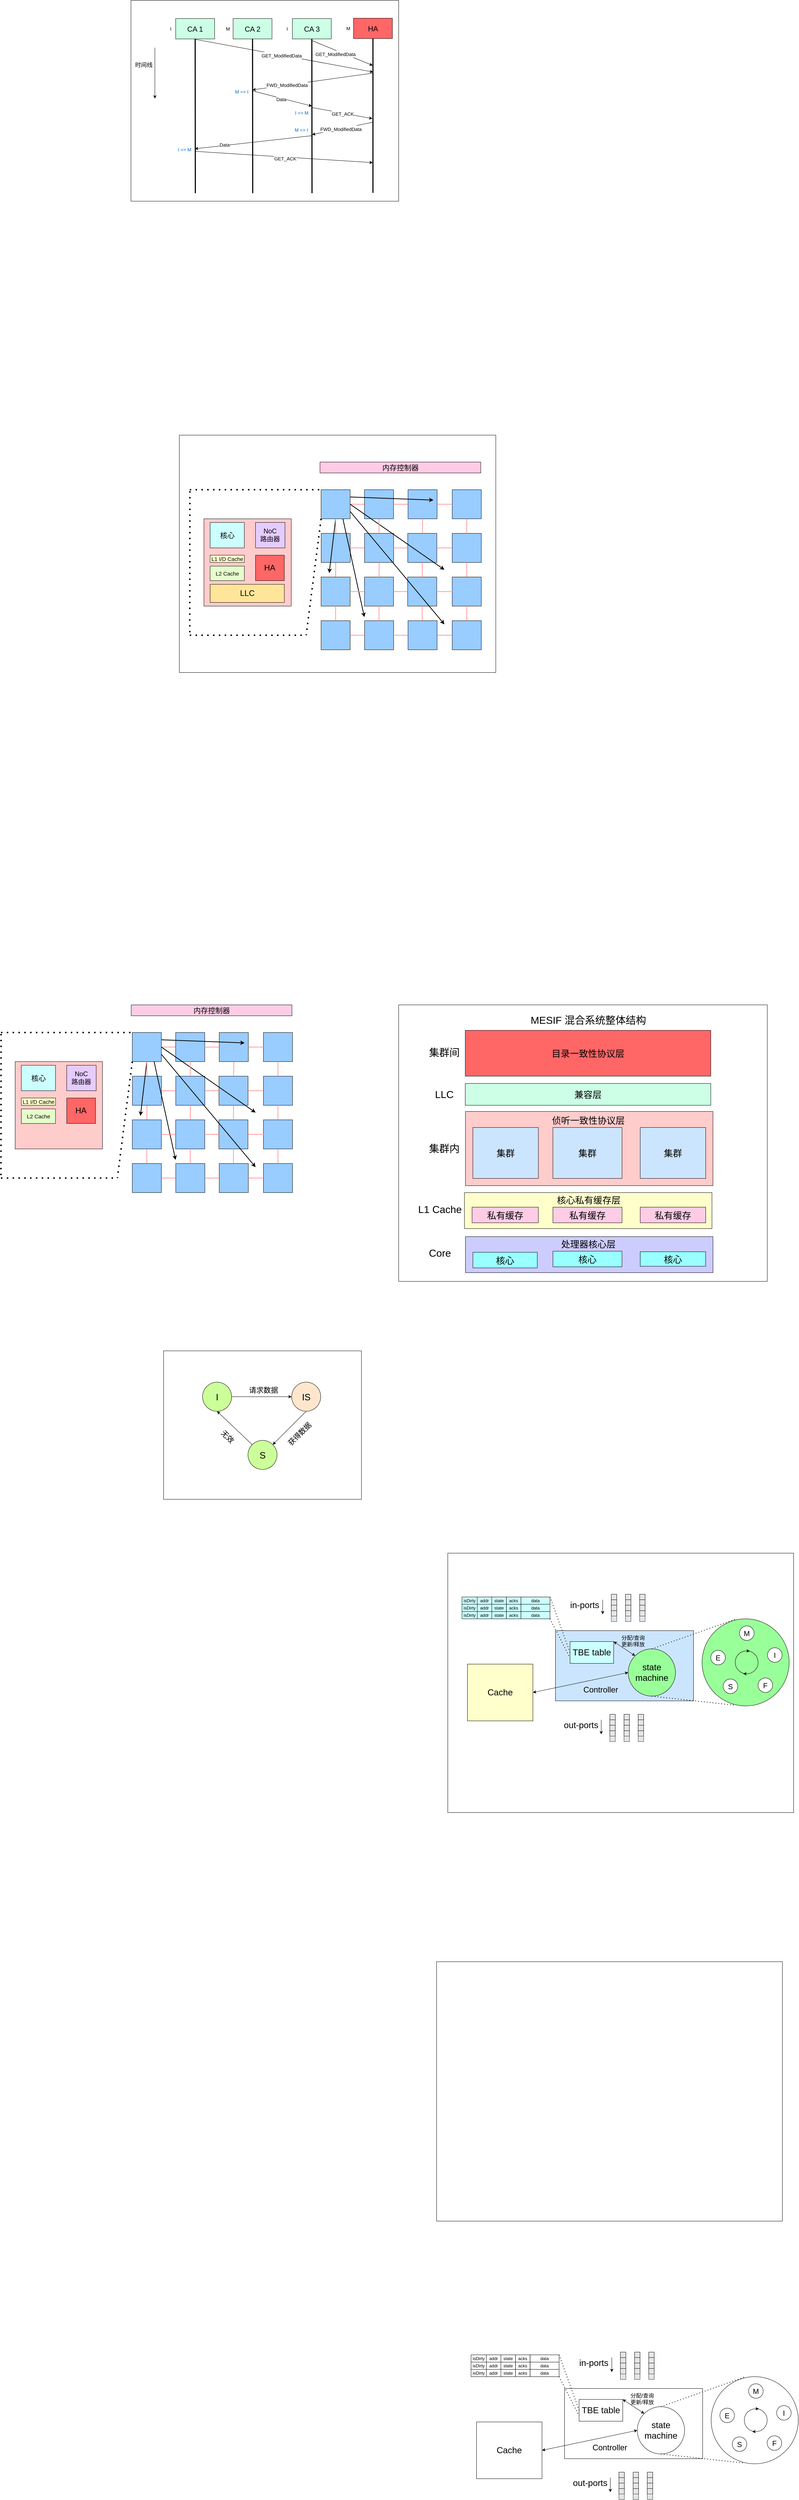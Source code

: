 <mxfile version="21.0.6" type="github">
  <diagram name="第 1 页" id="1rEfDb2yiEY_MHK7PYJG">
    <mxGraphModel dx="1685" dy="782" grid="0" gridSize="10" guides="1" tooltips="1" connect="1" arrows="1" fold="1" page="0" pageScale="1" pageWidth="827" pageHeight="1169" math="0" shadow="0">
      <root>
        <mxCell id="0" />
        <mxCell id="1" parent="0" />
        <mxCell id="KPo1hF3Pp7Ah8lo9h1-q-59" value="" style="rounded=0;whiteSpace=wrap;html=1;sketch=0;fillStyle=auto;strokeWidth=1;fontSize=20;aspect=fixed;fillColor=#FFFFFF;" vertex="1" parent="1">
          <mxGeometry x="936" y="3043" width="1013.32" height="760" as="geometry" />
        </mxCell>
        <mxCell id="KPo1hF3Pp7Ah8lo9h1-q-149" value="" style="rounded=0;whiteSpace=wrap;html=1;labelBackgroundColor=none;strokeColor=default;fontSize=13;fillColor=#CCCCFF;" vertex="1" parent="1">
          <mxGeometry x="1119.5" y="3680" width="680.5" height="99" as="geometry" />
        </mxCell>
        <mxCell id="KPo1hF3Pp7Ah8lo9h1-q-147" value="" style="rounded=0;whiteSpace=wrap;html=1;labelBackgroundColor=none;strokeColor=default;fontSize=13;fillColor=#FFFFCC;" vertex="1" parent="1">
          <mxGeometry x="1116.75" y="3559" width="680.5" height="99" as="geometry" />
        </mxCell>
        <mxCell id="KPo1hF3Pp7Ah8lo9h1-q-144" value="" style="rounded=0;whiteSpace=wrap;html=1;labelBackgroundColor=none;strokeColor=default;fontSize=13;fillColor=#FFCCCC;" vertex="1" parent="1">
          <mxGeometry x="1119.5" y="3336" width="680.5" height="204" as="geometry" />
        </mxCell>
        <mxCell id="KPo1hF3Pp7Ah8lo9h1-q-143" value="" style="rounded=0;whiteSpace=wrap;html=1;sketch=0;fillStyle=auto;strokeWidth=1;fontSize=20;aspect=fixed;fillColor=#FFFFFF;" vertex="1" parent="1">
          <mxGeometry x="289.66" y="3994" width="543.99" height="408" as="geometry" />
        </mxCell>
        <mxCell id="KGkpmuMd2QOw67kdI5tv-34" value="" style="rounded=0;whiteSpace=wrap;html=1;sketch=0;fillStyle=auto;strokeWidth=1;fontSize=20;aspect=fixed;fillColor=default;" parent="1" vertex="1">
          <mxGeometry x="200" y="282" width="736" height="552" as="geometry" />
        </mxCell>
        <mxCell id="KGkpmuMd2QOw67kdI5tv-1" value="CA 1" style="rounded=0;whiteSpace=wrap;html=1;sketch=0;fillStyle=auto;strokeWidth=1;fontSize=20;fillColor=#CCFFE6;" parent="1" vertex="1">
          <mxGeometry x="323" y="332" width="107" height="56" as="geometry" />
        </mxCell>
        <mxCell id="KGkpmuMd2QOw67kdI5tv-2" value="CA 2" style="rounded=0;whiteSpace=wrap;html=1;sketch=0;fillStyle=auto;strokeWidth=1;fontSize=20;fillColor=#CCFFE6;" parent="1" vertex="1">
          <mxGeometry x="480.75" y="332" width="107" height="56" as="geometry" />
        </mxCell>
        <mxCell id="KGkpmuMd2QOw67kdI5tv-3" value="CA 3" style="rounded=0;whiteSpace=wrap;html=1;sketch=0;fillStyle=auto;strokeWidth=1;fontSize=20;fillColor=#CCFFE6;" parent="1" vertex="1">
          <mxGeometry x="643.75" y="332" width="107" height="56" as="geometry" />
        </mxCell>
        <mxCell id="KGkpmuMd2QOw67kdI5tv-4" value="" style="endArrow=none;html=1;rounded=0;fontSize=18;strokeWidth=3;exitX=0.5;exitY=1;exitDx=0;exitDy=0;" parent="1" source="KGkpmuMd2QOw67kdI5tv-1" edge="1">
          <mxGeometry width="50" height="50" relative="1" as="geometry">
            <mxPoint x="312" y="542" as="sourcePoint" />
            <mxPoint x="377" y="812" as="targetPoint" />
          </mxGeometry>
        </mxCell>
        <mxCell id="KGkpmuMd2QOw67kdI5tv-5" value="" style="endArrow=none;html=1;rounded=0;fontSize=18;strokeWidth=3;exitX=0.5;exitY=1;exitDx=0;exitDy=0;" parent="1" source="KGkpmuMd2QOw67kdI5tv-2" edge="1">
          <mxGeometry width="50" height="50" relative="1" as="geometry">
            <mxPoint x="546.5" y="402" as="sourcePoint" />
            <mxPoint x="534.75" y="812" as="targetPoint" />
          </mxGeometry>
        </mxCell>
        <mxCell id="KGkpmuMd2QOw67kdI5tv-6" value="" style="endArrow=none;html=1;rounded=0;fontSize=18;strokeWidth=3;exitX=0.5;exitY=1;exitDx=0;exitDy=0;" parent="1" source="KGkpmuMd2QOw67kdI5tv-3" edge="1">
          <mxGeometry width="50" height="50" relative="1" as="geometry">
            <mxPoint x="711.75" y="702" as="sourcePoint" />
            <mxPoint x="697.75" y="812" as="targetPoint" />
          </mxGeometry>
        </mxCell>
        <mxCell id="KGkpmuMd2QOw67kdI5tv-7" value="" style="endArrow=classic;html=1;rounded=0;fontSize=16;" parent="1" edge="1">
          <mxGeometry width="50" height="50" relative="1" as="geometry">
            <mxPoint x="265.75" y="412" as="sourcePoint" />
            <mxPoint x="265.75" y="552" as="targetPoint" />
          </mxGeometry>
        </mxCell>
        <mxCell id="KGkpmuMd2QOw67kdI5tv-8" value="I" style="text;html=1;align=center;verticalAlign=middle;resizable=0;points=[];autosize=1;strokeColor=none;fillColor=none;fontSize=13;" parent="1" vertex="1">
          <mxGeometry x="294" y="345" width="30" height="30" as="geometry" />
        </mxCell>
        <mxCell id="KGkpmuMd2QOw67kdI5tv-9" value="M" style="text;html=1;align=center;verticalAlign=middle;resizable=0;points=[];autosize=1;strokeColor=none;fillColor=none;fontSize=13;" parent="1" vertex="1">
          <mxGeometry x="451.75" y="346" width="29" height="28" as="geometry" />
        </mxCell>
        <mxCell id="KGkpmuMd2QOw67kdI5tv-10" value="I" style="text;html=1;align=center;verticalAlign=middle;resizable=0;points=[];autosize=1;strokeColor=none;fillColor=none;fontSize=13;" parent="1" vertex="1">
          <mxGeometry x="613.75" y="345" width="30" height="30" as="geometry" />
        </mxCell>
        <mxCell id="KGkpmuMd2QOw67kdI5tv-11" value="&lt;span style=&quot;font-size: 13px;&quot;&gt;&lt;font color=&quot;#0066cc&quot;&gt;M =&amp;gt; I&lt;/font&gt;&lt;br&gt;&lt;/span&gt;" style="text;html=1;align=center;verticalAlign=middle;resizable=0;points=[];autosize=1;strokeColor=none;fillColor=none;fontSize=16;labelBackgroundColor=default;" parent="1" vertex="1">
          <mxGeometry x="476.75" y="516" width="55" height="31" as="geometry" />
        </mxCell>
        <mxCell id="KGkpmuMd2QOw67kdI5tv-12" value="" style="endArrow=classic;html=1;rounded=0;fontSize=13;entryX=1.011;entryY=-0.048;entryDx=0;entryDy=0;entryPerimeter=0;" parent="1" target="KGkpmuMd2QOw67kdI5tv-13" edge="1">
          <mxGeometry width="50" height="50" relative="1" as="geometry">
            <mxPoint x="534.75" y="531" as="sourcePoint" />
            <mxPoint x="699.75" y="575" as="targetPoint" />
          </mxGeometry>
        </mxCell>
        <mxCell id="KGkpmuMd2QOw67kdI5tv-13" value="&lt;span style=&quot;font-size: 13px;&quot;&gt;&lt;font color=&quot;#0066cc&quot;&gt;I =&amp;gt; M&lt;/font&gt;&lt;br&gt;&lt;/span&gt;" style="text;html=1;align=center;verticalAlign=middle;resizable=0;points=[];autosize=1;strokeColor=none;fillColor=none;fontSize=16;labelBackgroundColor=default;" parent="1" vertex="1">
          <mxGeometry x="641.75" y="574" width="55" height="31" as="geometry" />
        </mxCell>
        <mxCell id="KGkpmuMd2QOw67kdI5tv-14" value="" style="endArrow=classic;html=1;rounded=0;fontSize=13;" parent="1" edge="1">
          <mxGeometry width="50" height="50" relative="1" as="geometry">
            <mxPoint x="698.75" y="393" as="sourcePoint" />
            <mxPoint x="864.75" y="461" as="targetPoint" />
          </mxGeometry>
        </mxCell>
        <mxCell id="KGkpmuMd2QOw67kdI5tv-15" value="&lt;span style=&quot;font-size: 13px;&quot;&gt;GET_ModifiedData&lt;br&gt;&lt;/span&gt;" style="text;html=1;align=center;verticalAlign=middle;resizable=0;points=[];autosize=1;strokeColor=none;fillColor=none;fontSize=16;labelBackgroundColor=default;" parent="1" vertex="1">
          <mxGeometry x="697.75" y="413" width="129" height="31" as="geometry" />
        </mxCell>
        <mxCell id="KGkpmuMd2QOw67kdI5tv-16" value="&lt;span style=&quot;font-size: 13px;&quot;&gt;Data&lt;br&gt;&lt;/span&gt;" style="text;html=1;align=center;verticalAlign=middle;resizable=0;points=[];autosize=1;strokeColor=none;fillColor=none;fontSize=16;labelBackgroundColor=default;" parent="1" vertex="1">
          <mxGeometry x="590.75" y="537" width="45" height="31" as="geometry" />
        </mxCell>
        <mxCell id="KGkpmuMd2QOw67kdI5tv-17" value="" style="endArrow=classic;html=1;rounded=0;fontSize=13;" parent="1" edge="1">
          <mxGeometry width="50" height="50" relative="1" as="geometry">
            <mxPoint x="375.75" y="389" as="sourcePoint" />
            <mxPoint x="865.75" y="479" as="targetPoint" />
          </mxGeometry>
        </mxCell>
        <mxCell id="KGkpmuMd2QOw67kdI5tv-18" value="&lt;span style=&quot;font-size: 13px;&quot;&gt;GET_ModifiedData&lt;br&gt;&lt;/span&gt;" style="text;html=1;align=center;verticalAlign=middle;resizable=0;points=[];autosize=1;strokeColor=none;fillColor=none;fontSize=16;labelBackgroundColor=default;" parent="1" vertex="1">
          <mxGeometry x="549.75" y="417" width="129" height="31" as="geometry" />
        </mxCell>
        <mxCell id="KGkpmuMd2QOw67kdI5tv-19" value="HA" style="rounded=0;whiteSpace=wrap;html=1;sketch=0;fillStyle=auto;strokeWidth=1;fontSize=20;fillColor=#FF6666;" parent="1" vertex="1">
          <mxGeometry x="811.75" y="331" width="107" height="56" as="geometry" />
        </mxCell>
        <mxCell id="KGkpmuMd2QOw67kdI5tv-20" value="" style="endArrow=none;html=1;rounded=0;fontSize=18;strokeWidth=3;exitX=0.5;exitY=1;exitDx=0;exitDy=0;" parent="1" source="KGkpmuMd2QOw67kdI5tv-19" edge="1">
          <mxGeometry width="50" height="50" relative="1" as="geometry">
            <mxPoint x="788.25" y="631" as="sourcePoint" />
            <mxPoint x="865.25" y="811" as="targetPoint" />
          </mxGeometry>
        </mxCell>
        <mxCell id="KGkpmuMd2QOw67kdI5tv-21" value="M" style="text;html=1;align=center;verticalAlign=middle;resizable=0;points=[];autosize=1;strokeColor=none;fillColor=none;fontSize=13;" parent="1" vertex="1">
          <mxGeometry x="781.75" y="344" width="30" height="30" as="geometry" />
        </mxCell>
        <mxCell id="KGkpmuMd2QOw67kdI5tv-22" value="" style="endArrow=classic;html=1;rounded=0;fontSize=13;exitX=1.04;exitY=0.089;exitDx=0;exitDy=0;exitPerimeter=0;" parent="1" source="KGkpmuMd2QOw67kdI5tv-13" edge="1">
          <mxGeometry width="50" height="50" relative="1" as="geometry">
            <mxPoint x="739.75" y="502" as="sourcePoint" />
            <mxPoint x="863.75" y="607" as="targetPoint" />
          </mxGeometry>
        </mxCell>
        <mxCell id="KGkpmuMd2QOw67kdI5tv-23" value="" style="endArrow=classic;html=1;rounded=0;fontSize=13;entryX=1.044;entryY=0.389;entryDx=0;entryDy=0;entryPerimeter=0;" parent="1" target="KGkpmuMd2QOw67kdI5tv-11" edge="1">
          <mxGeometry width="50" height="50" relative="1" as="geometry">
            <mxPoint x="864.75" y="482" as="sourcePoint" />
            <mxPoint x="928.75" y="564" as="targetPoint" />
          </mxGeometry>
        </mxCell>
        <mxCell id="KGkpmuMd2QOw67kdI5tv-24" value="&lt;span style=&quot;font-size: 13px;&quot;&gt;GET_ACK&lt;br&gt;&lt;/span&gt;" style="text;html=1;align=center;verticalAlign=middle;resizable=0;points=[];autosize=1;strokeColor=none;fillColor=none;fontSize=16;labelBackgroundColor=default;" parent="1" vertex="1">
          <mxGeometry x="742.75" y="577" width="79" height="31" as="geometry" />
        </mxCell>
        <mxCell id="KGkpmuMd2QOw67kdI5tv-25" value="&lt;span style=&quot;font-size: 13px;&quot;&gt;FWD_ModifiedData&lt;br&gt;&lt;/span&gt;" style="text;html=1;align=center;verticalAlign=middle;resizable=0;points=[];autosize=1;strokeColor=none;fillColor=none;fontSize=16;labelBackgroundColor=default;" parent="1" vertex="1">
          <mxGeometry x="563.75" y="498" width="131" height="31" as="geometry" />
        </mxCell>
        <mxCell id="KGkpmuMd2QOw67kdI5tv-26" value="" style="endArrow=classic;html=1;rounded=0;fontSize=13;" parent="1" edge="1">
          <mxGeometry width="50" height="50" relative="1" as="geometry">
            <mxPoint x="864.75" y="617" as="sourcePoint" />
            <mxPoint x="697.75" y="651" as="targetPoint" />
          </mxGeometry>
        </mxCell>
        <mxCell id="KGkpmuMd2QOw67kdI5tv-27" value="&lt;span style=&quot;font-size: 13px;&quot;&gt;FWD_ModifiedData&lt;br&gt;&lt;/span&gt;" style="text;html=1;align=center;verticalAlign=middle;resizable=0;points=[];autosize=1;strokeColor=none;fillColor=none;fontSize=16;labelBackgroundColor=default;" parent="1" vertex="1">
          <mxGeometry x="711.75" y="619" width="131" height="31" as="geometry" />
        </mxCell>
        <mxCell id="KGkpmuMd2QOw67kdI5tv-28" value="" style="endArrow=classic;html=1;rounded=0;fontSize=13;" parent="1" edge="1">
          <mxGeometry width="50" height="50" relative="1" as="geometry">
            <mxPoint x="696.75" y="654" as="sourcePoint" />
            <mxPoint x="375.75" y="690" as="targetPoint" />
          </mxGeometry>
        </mxCell>
        <mxCell id="KGkpmuMd2QOw67kdI5tv-29" value="&lt;span style=&quot;font-size: 13px;&quot;&gt;Data&lt;br&gt;&lt;/span&gt;" style="text;html=1;align=center;verticalAlign=middle;resizable=0;points=[];autosize=1;strokeColor=none;fillColor=none;fontSize=16;labelBackgroundColor=default;" parent="1" vertex="1">
          <mxGeometry x="434.75" y="662" width="45" height="31" as="geometry" />
        </mxCell>
        <mxCell id="KGkpmuMd2QOw67kdI5tv-30" value="&lt;span style=&quot;font-size: 13px;&quot;&gt;&lt;font color=&quot;#0066cc&quot;&gt;M =&amp;gt; I&lt;/font&gt;&lt;br&gt;&lt;/span&gt;" style="text;html=1;align=center;verticalAlign=middle;resizable=0;points=[];autosize=1;strokeColor=none;fillColor=none;fontSize=16;labelBackgroundColor=default;" parent="1" vertex="1">
          <mxGeometry x="640.75" y="621" width="55" height="31" as="geometry" />
        </mxCell>
        <mxCell id="KGkpmuMd2QOw67kdI5tv-31" value="&lt;span style=&quot;font-size: 13px;&quot;&gt;&lt;font color=&quot;#0066cc&quot;&gt;I =&amp;gt; M&lt;/font&gt;&lt;br&gt;&lt;/span&gt;" style="text;html=1;align=center;verticalAlign=middle;resizable=0;points=[];autosize=1;strokeColor=none;fillColor=none;fontSize=16;labelBackgroundColor=default;" parent="1" vertex="1">
          <mxGeometry x="319.75" y="675" width="55" height="31" as="geometry" />
        </mxCell>
        <mxCell id="KGkpmuMd2QOw67kdI5tv-32" value="" style="endArrow=classic;html=1;rounded=0;fontSize=13;" parent="1" edge="1">
          <mxGeometry width="50" height="50" relative="1" as="geometry">
            <mxPoint x="376.75" y="697" as="sourcePoint" />
            <mxPoint x="864.75" y="728" as="targetPoint" />
          </mxGeometry>
        </mxCell>
        <mxCell id="KGkpmuMd2QOw67kdI5tv-33" value="&lt;span style=&quot;font-size: 13px;&quot;&gt;GET_ACK&lt;br&gt;&lt;/span&gt;" style="text;html=1;align=center;verticalAlign=middle;resizable=0;points=[];autosize=1;strokeColor=none;fillColor=none;fontSize=16;labelBackgroundColor=default;" parent="1" vertex="1">
          <mxGeometry x="584.75" y="700" width="79" height="31" as="geometry" />
        </mxCell>
        <mxCell id="KGkpmuMd2QOw67kdI5tv-35" value="时间线" style="text;html=1;align=center;verticalAlign=middle;resizable=0;points=[];autosize=1;strokeColor=none;fillColor=none;fontSize=16;" parent="1" vertex="1">
          <mxGeometry x="200" y="444" width="70" height="30" as="geometry" />
        </mxCell>
        <mxCell id="KPo1hF3Pp7Ah8lo9h1-q-1" value="" style="rounded=0;whiteSpace=wrap;html=1;sketch=0;fillStyle=auto;strokeWidth=1;fontSize=20;aspect=fixed;" vertex="1" parent="1">
          <mxGeometry x="333" y="1477" width="869.99" height="652.5" as="geometry" />
        </mxCell>
        <mxCell id="KPo1hF3Pp7Ah8lo9h1-q-35" style="edgeStyle=orthogonalEdgeStyle;rounded=0;orthogonalLoop=1;jettySize=auto;html=1;exitX=1;exitY=0.5;exitDx=0;exitDy=0;endArrow=none;endFill=0;strokeColor=#FF9999;strokeWidth=2;" edge="1" parent="1" source="KPo1hF3Pp7Ah8lo9h1-q-2" target="KPo1hF3Pp7Ah8lo9h1-q-3">
          <mxGeometry relative="1" as="geometry" />
        </mxCell>
        <mxCell id="KPo1hF3Pp7Ah8lo9h1-q-2" value="" style="whiteSpace=wrap;html=1;aspect=fixed;labelBackgroundColor=default;strokeColor=default;fontSize=13;fillColor=#99CCFF;" vertex="1" parent="1">
          <mxGeometry x="722.66" y="1627" width="80" height="80" as="geometry" />
        </mxCell>
        <mxCell id="KPo1hF3Pp7Ah8lo9h1-q-3" value="" style="whiteSpace=wrap;html=1;aspect=fixed;labelBackgroundColor=default;strokeColor=default;fontSize=13;fillColor=#99CCFF;" vertex="1" parent="1">
          <mxGeometry x="841.91" y="1627" width="80" height="80" as="geometry" />
        </mxCell>
        <mxCell id="KPo1hF3Pp7Ah8lo9h1-q-4" value="" style="whiteSpace=wrap;html=1;aspect=fixed;labelBackgroundColor=default;strokeColor=default;fontSize=13;fillColor=#99CCFF;" vertex="1" parent="1">
          <mxGeometry x="961.66" y="1627" width="80" height="80" as="geometry" />
        </mxCell>
        <mxCell id="KPo1hF3Pp7Ah8lo9h1-q-36" style="edgeStyle=orthogonalEdgeStyle;rounded=0;orthogonalLoop=1;jettySize=auto;html=1;exitX=0.5;exitY=1;exitDx=0;exitDy=0;strokeWidth=2;endArrow=none;endFill=0;strokeColor=#FF9999;" edge="1" parent="1" source="KPo1hF3Pp7Ah8lo9h1-q-5" target="KPo1hF3Pp7Ah8lo9h1-q-8">
          <mxGeometry relative="1" as="geometry" />
        </mxCell>
        <mxCell id="KPo1hF3Pp7Ah8lo9h1-q-5" value="" style="whiteSpace=wrap;html=1;aspect=fixed;labelBackgroundColor=default;strokeColor=default;fontSize=13;fillColor=#99CCFF;" vertex="1" parent="1">
          <mxGeometry x="722.91" y="1747" width="80" height="80" as="geometry" />
        </mxCell>
        <mxCell id="KPo1hF3Pp7Ah8lo9h1-q-6" value="" style="whiteSpace=wrap;html=1;aspect=fixed;labelBackgroundColor=default;strokeColor=default;fontSize=13;fillColor=#99CCFF;" vertex="1" parent="1">
          <mxGeometry x="842.16" y="1747" width="80" height="80" as="geometry" />
        </mxCell>
        <mxCell id="KPo1hF3Pp7Ah8lo9h1-q-7" value="" style="whiteSpace=wrap;html=1;aspect=fixed;labelBackgroundColor=default;strokeColor=default;fontSize=13;fillColor=#99CCFF;" vertex="1" parent="1">
          <mxGeometry x="960.91" y="1747" width="80" height="80" as="geometry" />
        </mxCell>
        <mxCell id="KPo1hF3Pp7Ah8lo9h1-q-8" value="" style="whiteSpace=wrap;html=1;aspect=fixed;labelBackgroundColor=default;strokeColor=default;fontSize=13;fillColor=#99CCFF;" vertex="1" parent="1">
          <mxGeometry x="722.66" y="1867" width="80" height="80" as="geometry" />
        </mxCell>
        <mxCell id="KPo1hF3Pp7Ah8lo9h1-q-9" value="" style="whiteSpace=wrap;html=1;aspect=fixed;labelBackgroundColor=default;strokeColor=default;fontSize=13;fillColor=#99CCFF;" vertex="1" parent="1">
          <mxGeometry x="841.91" y="1867" width="80" height="80" as="geometry" />
        </mxCell>
        <mxCell id="KPo1hF3Pp7Ah8lo9h1-q-10" value="" style="whiteSpace=wrap;html=1;aspect=fixed;labelBackgroundColor=default;strokeColor=default;fontSize=13;fillColor=#99CCFF;" vertex="1" parent="1">
          <mxGeometry x="960.66" y="1867" width="80" height="80" as="geometry" />
        </mxCell>
        <mxCell id="KPo1hF3Pp7Ah8lo9h1-q-11" value="&lt;font style=&quot;font-size: 20px;&quot;&gt;内存控制器&lt;/font&gt;" style="rounded=0;whiteSpace=wrap;html=1;labelBackgroundColor=none;strokeColor=default;fontSize=13;fillColor=#FFCCE6;" vertex="1" parent="1">
          <mxGeometry x="719.66" y="1551" width="442" height="30" as="geometry" />
        </mxCell>
        <mxCell id="KPo1hF3Pp7Ah8lo9h1-q-12" value="" style="whiteSpace=wrap;html=1;aspect=fixed;labelBackgroundColor=default;strokeColor=default;fontSize=13;fillColor=#99CCFF;" vertex="1" parent="1">
          <mxGeometry x="1083.16" y="1627" width="80" height="80" as="geometry" />
        </mxCell>
        <mxCell id="KPo1hF3Pp7Ah8lo9h1-q-13" value="" style="whiteSpace=wrap;html=1;aspect=fixed;labelBackgroundColor=default;strokeColor=default;fontSize=13;fillColor=#99CCFF;" vertex="1" parent="1">
          <mxGeometry x="1083.16" y="1747" width="80" height="80" as="geometry" />
        </mxCell>
        <mxCell id="KPo1hF3Pp7Ah8lo9h1-q-14" value="" style="whiteSpace=wrap;html=1;aspect=fixed;labelBackgroundColor=default;strokeColor=default;fontSize=13;fillColor=#99CCFF;" vertex="1" parent="1">
          <mxGeometry x="1083.16" y="1867" width="80" height="80" as="geometry" />
        </mxCell>
        <mxCell id="KPo1hF3Pp7Ah8lo9h1-q-15" value="" style="whiteSpace=wrap;html=1;aspect=fixed;labelBackgroundColor=default;strokeColor=default;fontSize=13;fillColor=#99CCFF;" vertex="1" parent="1">
          <mxGeometry x="722.66" y="1987" width="80" height="80" as="geometry" />
        </mxCell>
        <mxCell id="KPo1hF3Pp7Ah8lo9h1-q-16" value="" style="whiteSpace=wrap;html=1;aspect=fixed;labelBackgroundColor=default;strokeColor=default;fontSize=13;fillColor=#99CCFF;" vertex="1" parent="1">
          <mxGeometry x="842.16" y="1987" width="80" height="80" as="geometry" />
        </mxCell>
        <mxCell id="KPo1hF3Pp7Ah8lo9h1-q-17" value="" style="whiteSpace=wrap;html=1;aspect=fixed;labelBackgroundColor=default;strokeColor=default;fontSize=13;fillColor=#99CCFF;" vertex="1" parent="1">
          <mxGeometry x="961.66" y="1987" width="80" height="80" as="geometry" />
        </mxCell>
        <mxCell id="KPo1hF3Pp7Ah8lo9h1-q-18" value="" style="whiteSpace=wrap;html=1;aspect=fixed;labelBackgroundColor=default;strokeColor=default;fontSize=13;fillColor=#99CCFF;" vertex="1" parent="1">
          <mxGeometry x="1083.16" y="1987" width="80" height="80" as="geometry" />
        </mxCell>
        <mxCell id="KPo1hF3Pp7Ah8lo9h1-q-19" value="" style="whiteSpace=wrap;html=1;aspect=fixed;labelBackgroundColor=default;strokeColor=default;fontSize=13;fillColor=#FFCCCC;" vertex="1" parent="1">
          <mxGeometry x="400.66" y="1707" width="240" height="240" as="geometry" />
        </mxCell>
        <mxCell id="KPo1hF3Pp7Ah8lo9h1-q-20" value="&lt;font style=&quot;font-size: 15px;&quot;&gt;L1 I/D Cache&lt;/font&gt;" style="rounded=0;whiteSpace=wrap;html=1;labelBackgroundColor=none;strokeColor=default;fontSize=13;fillColor=#FFFFCC;" vertex="1" parent="1">
          <mxGeometry x="417.66" y="1807" width="94" height="20" as="geometry" />
        </mxCell>
        <mxCell id="KPo1hF3Pp7Ah8lo9h1-q-21" value="&lt;font style=&quot;font-size: 18px;&quot;&gt;NoC&lt;br&gt;路由器&lt;/font&gt;" style="rounded=0;whiteSpace=wrap;html=1;labelBackgroundColor=none;strokeColor=default;fontSize=13;fillColor=#E5CCFF;" vertex="1" parent="1">
          <mxGeometry x="542.41" y="1717" width="81" height="70" as="geometry" />
        </mxCell>
        <mxCell id="KPo1hF3Pp7Ah8lo9h1-q-22" value="&lt;font style=&quot;font-size: 20px;&quot;&gt;核心&lt;/font&gt;" style="rounded=0;whiteSpace=wrap;html=1;labelBackgroundColor=none;strokeColor=default;fontSize=13;fillColor=#CCFFFF;" vertex="1" parent="1">
          <mxGeometry x="417.66" y="1717" width="94" height="70" as="geometry" />
        </mxCell>
        <mxCell id="KPo1hF3Pp7Ah8lo9h1-q-23" value="&lt;font style=&quot;font-size: 15px;&quot;&gt;L2 Cache&lt;/font&gt;" style="rounded=0;whiteSpace=wrap;html=1;labelBackgroundColor=none;strokeColor=default;fontSize=13;fillColor=#E6FFCC;" vertex="1" parent="1">
          <mxGeometry x="417.66" y="1837" width="94" height="40" as="geometry" />
        </mxCell>
        <mxCell id="KPo1hF3Pp7Ah8lo9h1-q-24" value="&lt;font style=&quot;font-size: 22px;&quot;&gt;LLC&lt;/font&gt;" style="rounded=0;whiteSpace=wrap;html=1;labelBackgroundColor=none;strokeColor=default;fontSize=13;fillColor=#FFE599;" vertex="1" parent="1">
          <mxGeometry x="417.66" y="1887" width="204" height="50" as="geometry" />
        </mxCell>
        <mxCell id="KPo1hF3Pp7Ah8lo9h1-q-25" value="&lt;font style=&quot;font-size: 22px;&quot;&gt;HA&lt;/font&gt;" style="rounded=0;whiteSpace=wrap;html=1;labelBackgroundColor=none;strokeColor=default;fontSize=13;fillColor=#FF6666;" vertex="1" parent="1">
          <mxGeometry x="542.41" y="1807" width="79.25" height="70" as="geometry" />
        </mxCell>
        <mxCell id="KPo1hF3Pp7Ah8lo9h1-q-26" style="edgeStyle=none;rounded=0;orthogonalLoop=1;jettySize=auto;html=1;exitX=0.5;exitY=1;exitDx=0;exitDy=0;fontSize=13;endArrow=classic;endFill=1;strokeWidth=2;" edge="1" parent="1" source="KPo1hF3Pp7Ah8lo9h1-q-2">
          <mxGeometry relative="1" as="geometry">
            <mxPoint x="745" y="1856" as="targetPoint" />
          </mxGeometry>
        </mxCell>
        <mxCell id="KPo1hF3Pp7Ah8lo9h1-q-27" style="edgeStyle=none;rounded=0;orthogonalLoop=1;jettySize=auto;html=1;exitX=1;exitY=0.75;exitDx=0;exitDy=0;fontSize=13;endArrow=classic;endFill=1;strokeWidth=2;" edge="1" parent="1" source="KPo1hF3Pp7Ah8lo9h1-q-2">
          <mxGeometry relative="1" as="geometry">
            <mxPoint x="1061.66" y="1997" as="targetPoint" />
          </mxGeometry>
        </mxCell>
        <mxCell id="KPo1hF3Pp7Ah8lo9h1-q-28" style="edgeStyle=none;rounded=0;orthogonalLoop=1;jettySize=auto;html=1;exitX=1;exitY=0.5;exitDx=0;exitDy=0;fontSize=13;endArrow=classic;endFill=1;strokeWidth=2;" edge="1" parent="1" source="KPo1hF3Pp7Ah8lo9h1-q-2">
          <mxGeometry relative="1" as="geometry">
            <mxPoint x="1061.66" y="1847" as="targetPoint" />
          </mxGeometry>
        </mxCell>
        <mxCell id="KPo1hF3Pp7Ah8lo9h1-q-29" style="edgeStyle=none;rounded=0;orthogonalLoop=1;jettySize=auto;html=1;exitX=1;exitY=0.25;exitDx=0;exitDy=0;fontSize=13;endArrow=classic;endFill=1;strokeWidth=2;" edge="1" parent="1" source="KPo1hF3Pp7Ah8lo9h1-q-2">
          <mxGeometry relative="1" as="geometry">
            <mxPoint x="1031.66" y="1655.513" as="targetPoint" />
          </mxGeometry>
        </mxCell>
        <mxCell id="KPo1hF3Pp7Ah8lo9h1-q-30" style="edgeStyle=none;rounded=0;orthogonalLoop=1;jettySize=auto;html=1;exitX=0.75;exitY=1;exitDx=0;exitDy=0;fontSize=13;endArrow=classic;endFill=1;strokeWidth=2;" edge="1" parent="1" source="KPo1hF3Pp7Ah8lo9h1-q-2">
          <mxGeometry relative="1" as="geometry">
            <mxPoint x="841.66" y="1977" as="targetPoint" />
          </mxGeometry>
        </mxCell>
        <mxCell id="KPo1hF3Pp7Ah8lo9h1-q-31" value="" style="endArrow=none;dashed=1;html=1;dashPattern=1 3;strokeWidth=4;rounded=0;strokeColor=default;fontSize=15;endSize=6;elbow=vertical;entryX=0;entryY=0;entryDx=0;entryDy=0;" edge="1" parent="1" target="KPo1hF3Pp7Ah8lo9h1-q-2">
          <mxGeometry width="50" height="50" relative="1" as="geometry">
            <mxPoint x="361.66" y="1627" as="sourcePoint" />
            <mxPoint x="671.66" y="1627" as="targetPoint" />
          </mxGeometry>
        </mxCell>
        <mxCell id="KPo1hF3Pp7Ah8lo9h1-q-32" value="" style="endArrow=none;dashed=1;html=1;dashPattern=1 3;strokeWidth=4;rounded=0;strokeColor=default;fontSize=15;endSize=6;elbow=vertical;" edge="1" parent="1">
          <mxGeometry width="50" height="50" relative="1" as="geometry">
            <mxPoint x="362" y="1631" as="sourcePoint" />
            <mxPoint x="361.66" y="2027" as="targetPoint" />
          </mxGeometry>
        </mxCell>
        <mxCell id="KPo1hF3Pp7Ah8lo9h1-q-33" value="" style="endArrow=none;dashed=1;html=1;dashPattern=1 3;strokeWidth=4;rounded=0;strokeColor=default;fontSize=15;endSize=6;elbow=vertical;" edge="1" parent="1">
          <mxGeometry width="50" height="50" relative="1" as="geometry">
            <mxPoint x="361.66" y="2027" as="sourcePoint" />
            <mxPoint x="681.66" y="2027" as="targetPoint" />
          </mxGeometry>
        </mxCell>
        <mxCell id="KPo1hF3Pp7Ah8lo9h1-q-34" value="" style="endArrow=none;dashed=1;html=1;dashPattern=1 3;strokeWidth=4;rounded=0;strokeColor=default;fontSize=15;endSize=6;elbow=vertical;exitX=0;exitY=1;exitDx=0;exitDy=0;" edge="1" parent="1" source="KPo1hF3Pp7Ah8lo9h1-q-2">
          <mxGeometry width="50" height="50" relative="1" as="geometry">
            <mxPoint x="161.66" y="1977" as="sourcePoint" />
            <mxPoint x="681.66" y="2027" as="targetPoint" />
          </mxGeometry>
        </mxCell>
        <mxCell id="KPo1hF3Pp7Ah8lo9h1-q-37" style="edgeStyle=orthogonalEdgeStyle;rounded=0;orthogonalLoop=1;jettySize=auto;html=1;exitX=0.5;exitY=1;exitDx=0;exitDy=0;strokeWidth=2;endArrow=none;endFill=0;strokeColor=#FF9999;entryX=0.5;entryY=0;entryDx=0;entryDy=0;" edge="1" parent="1" source="KPo1hF3Pp7Ah8lo9h1-q-8" target="KPo1hF3Pp7Ah8lo9h1-q-15">
          <mxGeometry relative="1" as="geometry">
            <mxPoint x="676" y="2107" as="sourcePoint" />
            <mxPoint x="676" y="2147" as="targetPoint" />
          </mxGeometry>
        </mxCell>
        <mxCell id="KPo1hF3Pp7Ah8lo9h1-q-38" style="edgeStyle=orthogonalEdgeStyle;rounded=0;orthogonalLoop=1;jettySize=auto;html=1;exitX=1;exitY=0.5;exitDx=0;exitDy=0;strokeWidth=2;endArrow=none;endFill=0;strokeColor=#FF9999;" edge="1" parent="1" source="KPo1hF3Pp7Ah8lo9h1-q-15">
          <mxGeometry relative="1" as="geometry">
            <mxPoint x="817" y="2112" as="sourcePoint" />
            <mxPoint x="842" y="2027" as="targetPoint" />
          </mxGeometry>
        </mxCell>
        <mxCell id="KPo1hF3Pp7Ah8lo9h1-q-39" style="edgeStyle=orthogonalEdgeStyle;rounded=0;orthogonalLoop=1;jettySize=auto;html=1;exitX=1;exitY=0.5;exitDx=0;exitDy=0;strokeWidth=2;endArrow=none;endFill=0;strokeColor=#FF9999;entryX=0;entryY=0.5;entryDx=0;entryDy=0;" edge="1" parent="1" source="KPo1hF3Pp7Ah8lo9h1-q-16" target="KPo1hF3Pp7Ah8lo9h1-q-17">
          <mxGeometry relative="1" as="geometry">
            <mxPoint x="911" y="2091" as="sourcePoint" />
            <mxPoint x="911" y="2131" as="targetPoint" />
          </mxGeometry>
        </mxCell>
        <mxCell id="KPo1hF3Pp7Ah8lo9h1-q-40" style="edgeStyle=orthogonalEdgeStyle;rounded=0;orthogonalLoop=1;jettySize=auto;html=1;exitX=1;exitY=0.5;exitDx=0;exitDy=0;strokeWidth=2;endArrow=none;endFill=0;strokeColor=#FF9999;entryX=0;entryY=0.5;entryDx=0;entryDy=0;" edge="1" parent="1" source="KPo1hF3Pp7Ah8lo9h1-q-17" target="KPo1hF3Pp7Ah8lo9h1-q-18">
          <mxGeometry relative="1" as="geometry">
            <mxPoint x="1047" y="2109" as="sourcePoint" />
            <mxPoint x="1047" y="2149" as="targetPoint" />
          </mxGeometry>
        </mxCell>
        <mxCell id="KPo1hF3Pp7Ah8lo9h1-q-41" style="edgeStyle=orthogonalEdgeStyle;rounded=0;orthogonalLoop=1;jettySize=auto;html=1;exitX=0.5;exitY=1;exitDx=0;exitDy=0;strokeWidth=2;endArrow=none;endFill=0;strokeColor=#FF9999;entryX=0.5;entryY=0;entryDx=0;entryDy=0;" edge="1" parent="1" source="KPo1hF3Pp7Ah8lo9h1-q-14" target="KPo1hF3Pp7Ah8lo9h1-q-18">
          <mxGeometry relative="1" as="geometry">
            <mxPoint x="1215" y="1955" as="sourcePoint" />
            <mxPoint x="1215" y="1995" as="targetPoint" />
          </mxGeometry>
        </mxCell>
        <mxCell id="KPo1hF3Pp7Ah8lo9h1-q-42" style="edgeStyle=orthogonalEdgeStyle;rounded=0;orthogonalLoop=1;jettySize=auto;html=1;exitX=0.5;exitY=1;exitDx=0;exitDy=0;strokeWidth=2;endArrow=none;endFill=0;strokeColor=#FF9999;" edge="1" parent="1" source="KPo1hF3Pp7Ah8lo9h1-q-13">
          <mxGeometry relative="1" as="geometry">
            <mxPoint x="1223" y="1828" as="sourcePoint" />
            <mxPoint x="1123" y="1866" as="targetPoint" />
          </mxGeometry>
        </mxCell>
        <mxCell id="KPo1hF3Pp7Ah8lo9h1-q-43" style="edgeStyle=orthogonalEdgeStyle;rounded=0;orthogonalLoop=1;jettySize=auto;html=1;exitX=0.5;exitY=1;exitDx=0;exitDy=0;strokeWidth=2;endArrow=none;endFill=0;strokeColor=#FF9999;" edge="1" parent="1" source="KPo1hF3Pp7Ah8lo9h1-q-12" target="KPo1hF3Pp7Ah8lo9h1-q-13">
          <mxGeometry relative="1" as="geometry">
            <mxPoint x="1223" y="1724" as="sourcePoint" />
            <mxPoint x="1223" y="1764" as="targetPoint" />
          </mxGeometry>
        </mxCell>
        <mxCell id="KPo1hF3Pp7Ah8lo9h1-q-44" style="edgeStyle=orthogonalEdgeStyle;rounded=0;orthogonalLoop=1;jettySize=auto;html=1;exitX=1;exitY=0.5;exitDx=0;exitDy=0;strokeWidth=2;endArrow=none;endFill=0;strokeColor=#FF9999;entryX=0;entryY=0.5;entryDx=0;entryDy=0;" edge="1" parent="1" source="KPo1hF3Pp7Ah8lo9h1-q-4" target="KPo1hF3Pp7Ah8lo9h1-q-12">
          <mxGeometry relative="1" as="geometry">
            <mxPoint x="1206" y="1685" as="sourcePoint" />
            <mxPoint x="1084" y="1665" as="targetPoint" />
            <Array as="points" />
          </mxGeometry>
        </mxCell>
        <mxCell id="KPo1hF3Pp7Ah8lo9h1-q-45" style="edgeStyle=orthogonalEdgeStyle;rounded=0;orthogonalLoop=1;jettySize=auto;html=1;exitX=1;exitY=0.5;exitDx=0;exitDy=0;strokeWidth=2;endArrow=none;endFill=0;strokeColor=#FF9999;" edge="1" parent="1" source="KPo1hF3Pp7Ah8lo9h1-q-7">
          <mxGeometry relative="1" as="geometry">
            <mxPoint x="1211" y="1782" as="sourcePoint" />
            <mxPoint x="1083" y="1787" as="targetPoint" />
          </mxGeometry>
        </mxCell>
        <mxCell id="KPo1hF3Pp7Ah8lo9h1-q-46" style="edgeStyle=orthogonalEdgeStyle;rounded=0;orthogonalLoop=1;jettySize=auto;html=1;exitX=1;exitY=0.5;exitDx=0;exitDy=0;strokeWidth=2;endArrow=none;endFill=0;strokeColor=#FF9999;" edge="1" parent="1" source="KPo1hF3Pp7Ah8lo9h1-q-10">
          <mxGeometry relative="1" as="geometry">
            <mxPoint x="1228" y="1879" as="sourcePoint" />
            <mxPoint x="1084" y="1907" as="targetPoint" />
          </mxGeometry>
        </mxCell>
        <mxCell id="KPo1hF3Pp7Ah8lo9h1-q-47" style="edgeStyle=orthogonalEdgeStyle;rounded=0;orthogonalLoop=1;jettySize=auto;html=1;strokeWidth=2;endArrow=none;endFill=0;strokeColor=#FF9999;entryX=0;entryY=0.5;entryDx=0;entryDy=0;" edge="1" parent="1" source="KPo1hF3Pp7Ah8lo9h1-q-9" target="KPo1hF3Pp7Ah8lo9h1-q-10">
          <mxGeometry relative="1" as="geometry">
            <mxPoint x="926" y="1964" as="sourcePoint" />
            <mxPoint x="958" y="1907" as="targetPoint" />
          </mxGeometry>
        </mxCell>
        <mxCell id="KPo1hF3Pp7Ah8lo9h1-q-48" style="edgeStyle=orthogonalEdgeStyle;rounded=0;orthogonalLoop=1;jettySize=auto;html=1;exitX=0.5;exitY=1;exitDx=0;exitDy=0;strokeWidth=2;endArrow=none;endFill=0;strokeColor=#FF9999;" edge="1" parent="1" source="KPo1hF3Pp7Ah8lo9h1-q-10" target="KPo1hF3Pp7Ah8lo9h1-q-17">
          <mxGeometry relative="1" as="geometry">
            <mxPoint x="941" y="1964" as="sourcePoint" />
            <mxPoint x="941" y="2004" as="targetPoint" />
            <Array as="points">
              <mxPoint x="1001" y="1977" />
              <mxPoint x="1001" y="1977" />
            </Array>
          </mxGeometry>
        </mxCell>
        <mxCell id="KPo1hF3Pp7Ah8lo9h1-q-49" style="edgeStyle=orthogonalEdgeStyle;rounded=0;orthogonalLoop=1;jettySize=auto;html=1;exitX=0.5;exitY=1;exitDx=0;exitDy=0;strokeWidth=2;endArrow=none;endFill=0;strokeColor=#FF9999;entryX=0.5;entryY=0;entryDx=0;entryDy=0;" edge="1" parent="1" source="KPo1hF3Pp7Ah8lo9h1-q-7" target="KPo1hF3Pp7Ah8lo9h1-q-10">
          <mxGeometry relative="1" as="geometry">
            <mxPoint x="964" y="1837" as="sourcePoint" />
            <mxPoint x="964" y="1877" as="targetPoint" />
          </mxGeometry>
        </mxCell>
        <mxCell id="KPo1hF3Pp7Ah8lo9h1-q-50" style="edgeStyle=orthogonalEdgeStyle;rounded=0;orthogonalLoop=1;jettySize=auto;html=1;exitX=0.5;exitY=1;exitDx=0;exitDy=0;strokeWidth=2;endArrow=none;endFill=0;strokeColor=#FF9999;entryX=0.5;entryY=0;entryDx=0;entryDy=0;" edge="1" parent="1" source="KPo1hF3Pp7Ah8lo9h1-q-4" target="KPo1hF3Pp7Ah8lo9h1-q-7">
          <mxGeometry relative="1" as="geometry">
            <mxPoint x="1042" y="1718" as="sourcePoint" />
            <mxPoint x="1042" y="1758" as="targetPoint" />
          </mxGeometry>
        </mxCell>
        <mxCell id="KPo1hF3Pp7Ah8lo9h1-q-51" style="edgeStyle=orthogonalEdgeStyle;rounded=0;orthogonalLoop=1;jettySize=auto;html=1;exitX=0.5;exitY=1;exitDx=0;exitDy=0;strokeWidth=2;endArrow=none;endFill=0;strokeColor=#FF9999;" edge="1" parent="1" source="KPo1hF3Pp7Ah8lo9h1-q-3" target="KPo1hF3Pp7Ah8lo9h1-q-6">
          <mxGeometry relative="1" as="geometry">
            <mxPoint x="929" y="1715" as="sourcePoint" />
            <mxPoint x="929" y="1755" as="targetPoint" />
          </mxGeometry>
        </mxCell>
        <mxCell id="KPo1hF3Pp7Ah8lo9h1-q-52" style="edgeStyle=orthogonalEdgeStyle;rounded=0;orthogonalLoop=1;jettySize=auto;html=1;exitX=1;exitY=0.5;exitDx=0;exitDy=0;strokeWidth=2;endArrow=none;endFill=0;strokeColor=#FF9999;entryX=0;entryY=0.5;entryDx=0;entryDy=0;" edge="1" parent="1" source="KPo1hF3Pp7Ah8lo9h1-q-6" target="KPo1hF3Pp7Ah8lo9h1-q-7">
          <mxGeometry relative="1" as="geometry">
            <mxPoint x="933" y="1784" as="sourcePoint" />
            <mxPoint x="933" y="1824" as="targetPoint" />
          </mxGeometry>
        </mxCell>
        <mxCell id="KPo1hF3Pp7Ah8lo9h1-q-53" style="edgeStyle=orthogonalEdgeStyle;rounded=0;orthogonalLoop=1;jettySize=auto;html=1;exitX=0.5;exitY=1;exitDx=0;exitDy=0;strokeWidth=2;endArrow=none;endFill=0;strokeColor=#FF9999;entryX=0.5;entryY=0;entryDx=0;entryDy=0;" edge="1" parent="1" source="KPo1hF3Pp7Ah8lo9h1-q-6" target="KPo1hF3Pp7Ah8lo9h1-q-9">
          <mxGeometry relative="1" as="geometry">
            <mxPoint x="890" y="1841" as="sourcePoint" />
            <mxPoint x="890" y="1881" as="targetPoint" />
          </mxGeometry>
        </mxCell>
        <mxCell id="KPo1hF3Pp7Ah8lo9h1-q-54" style="edgeStyle=orthogonalEdgeStyle;rounded=0;orthogonalLoop=1;jettySize=auto;html=1;strokeWidth=2;endArrow=none;endFill=0;strokeColor=#FF9999;entryX=0.5;entryY=0;entryDx=0;entryDy=0;" edge="1" parent="1" source="KPo1hF3Pp7Ah8lo9h1-q-9" target="KPo1hF3Pp7Ah8lo9h1-q-16">
          <mxGeometry relative="1" as="geometry">
            <mxPoint x="887" y="1960" as="sourcePoint" />
            <mxPoint x="882" y="1984" as="targetPoint" />
          </mxGeometry>
        </mxCell>
        <mxCell id="KPo1hF3Pp7Ah8lo9h1-q-55" style="edgeStyle=orthogonalEdgeStyle;rounded=0;orthogonalLoop=1;jettySize=auto;html=1;exitX=1;exitY=0.5;exitDx=0;exitDy=0;strokeWidth=2;endArrow=none;endFill=0;strokeColor=#FF9999;entryX=0;entryY=0.5;entryDx=0;entryDy=0;" edge="1" parent="1" source="KPo1hF3Pp7Ah8lo9h1-q-8" target="KPo1hF3Pp7Ah8lo9h1-q-9">
          <mxGeometry relative="1" as="geometry">
            <mxPoint x="807" y="1965" as="sourcePoint" />
            <mxPoint x="807" y="2005" as="targetPoint" />
          </mxGeometry>
        </mxCell>
        <mxCell id="KPo1hF3Pp7Ah8lo9h1-q-56" style="edgeStyle=orthogonalEdgeStyle;rounded=0;orthogonalLoop=1;jettySize=auto;html=1;exitX=1;exitY=0.5;exitDx=0;exitDy=0;strokeWidth=2;endArrow=none;endFill=0;strokeColor=#FF9999;entryX=0;entryY=0.5;entryDx=0;entryDy=0;" edge="1" parent="1" source="KPo1hF3Pp7Ah8lo9h1-q-5" target="KPo1hF3Pp7Ah8lo9h1-q-6">
          <mxGeometry relative="1" as="geometry">
            <mxPoint x="818" y="1778" as="sourcePoint" />
            <mxPoint x="818" y="1818" as="targetPoint" />
          </mxGeometry>
        </mxCell>
        <mxCell id="KPo1hF3Pp7Ah8lo9h1-q-57" style="edgeStyle=orthogonalEdgeStyle;rounded=0;orthogonalLoop=1;jettySize=auto;html=1;exitX=0.5;exitY=1;exitDx=0;exitDy=0;strokeWidth=2;endArrow=none;endFill=0;strokeColor=#FF9999;" edge="1" parent="1" source="KPo1hF3Pp7Ah8lo9h1-q-2">
          <mxGeometry relative="1" as="geometry">
            <mxPoint x="741" y="1720" as="sourcePoint" />
            <mxPoint x="763" y="1746" as="targetPoint" />
          </mxGeometry>
        </mxCell>
        <mxCell id="KPo1hF3Pp7Ah8lo9h1-q-58" style="edgeStyle=orthogonalEdgeStyle;rounded=0;orthogonalLoop=1;jettySize=auto;html=1;exitX=1;exitY=0.5;exitDx=0;exitDy=0;strokeWidth=2;endArrow=none;endFill=0;strokeColor=#FF9999;entryX=0;entryY=0.5;entryDx=0;entryDy=0;" edge="1" parent="1" source="KPo1hF3Pp7Ah8lo9h1-q-3" target="KPo1hF3Pp7Ah8lo9h1-q-4">
          <mxGeometry relative="1" as="geometry">
            <mxPoint x="940" y="1695" as="sourcePoint" />
            <mxPoint x="940" y="1735" as="targetPoint" />
          </mxGeometry>
        </mxCell>
        <mxCell id="KPo1hF3Pp7Ah8lo9h1-q-60" style="edgeStyle=orthogonalEdgeStyle;rounded=0;orthogonalLoop=1;jettySize=auto;html=1;exitX=1;exitY=0.5;exitDx=0;exitDy=0;endArrow=none;endFill=0;strokeColor=#FF9999;strokeWidth=2;" edge="1" parent="1" source="KPo1hF3Pp7Ah8lo9h1-q-61" target="KPo1hF3Pp7Ah8lo9h1-q-62">
          <mxGeometry relative="1" as="geometry" />
        </mxCell>
        <mxCell id="KPo1hF3Pp7Ah8lo9h1-q-61" value="" style="whiteSpace=wrap;html=1;aspect=fixed;labelBackgroundColor=default;strokeColor=default;fontSize=13;fillColor=#99CCFF;" vertex="1" parent="1">
          <mxGeometry x="203.66" y="3119" width="80" height="80" as="geometry" />
        </mxCell>
        <mxCell id="KPo1hF3Pp7Ah8lo9h1-q-62" value="" style="whiteSpace=wrap;html=1;aspect=fixed;labelBackgroundColor=default;strokeColor=default;fontSize=13;fillColor=#99CCFF;" vertex="1" parent="1">
          <mxGeometry x="322.91" y="3119" width="80" height="80" as="geometry" />
        </mxCell>
        <mxCell id="KPo1hF3Pp7Ah8lo9h1-q-63" value="" style="whiteSpace=wrap;html=1;aspect=fixed;labelBackgroundColor=default;strokeColor=default;fontSize=13;fillColor=#99CCFF;" vertex="1" parent="1">
          <mxGeometry x="442.66" y="3119" width="80" height="80" as="geometry" />
        </mxCell>
        <mxCell id="KPo1hF3Pp7Ah8lo9h1-q-64" style="edgeStyle=orthogonalEdgeStyle;rounded=0;orthogonalLoop=1;jettySize=auto;html=1;exitX=0.5;exitY=1;exitDx=0;exitDy=0;strokeWidth=2;endArrow=none;endFill=0;strokeColor=#FF9999;" edge="1" parent="1" source="KPo1hF3Pp7Ah8lo9h1-q-65" target="KPo1hF3Pp7Ah8lo9h1-q-68">
          <mxGeometry relative="1" as="geometry" />
        </mxCell>
        <mxCell id="KPo1hF3Pp7Ah8lo9h1-q-65" value="" style="whiteSpace=wrap;html=1;aspect=fixed;labelBackgroundColor=default;strokeColor=default;fontSize=13;fillColor=#99CCFF;" vertex="1" parent="1">
          <mxGeometry x="203.91" y="3239" width="80" height="80" as="geometry" />
        </mxCell>
        <mxCell id="KPo1hF3Pp7Ah8lo9h1-q-66" value="" style="whiteSpace=wrap;html=1;aspect=fixed;labelBackgroundColor=default;strokeColor=default;fontSize=13;fillColor=#99CCFF;" vertex="1" parent="1">
          <mxGeometry x="323.16" y="3239" width="80" height="80" as="geometry" />
        </mxCell>
        <mxCell id="KPo1hF3Pp7Ah8lo9h1-q-67" value="" style="whiteSpace=wrap;html=1;aspect=fixed;labelBackgroundColor=default;strokeColor=default;fontSize=13;fillColor=#99CCFF;" vertex="1" parent="1">
          <mxGeometry x="441.91" y="3239" width="80" height="80" as="geometry" />
        </mxCell>
        <mxCell id="KPo1hF3Pp7Ah8lo9h1-q-68" value="" style="whiteSpace=wrap;html=1;aspect=fixed;labelBackgroundColor=default;strokeColor=default;fontSize=13;fillColor=#99CCFF;" vertex="1" parent="1">
          <mxGeometry x="203.66" y="3359" width="80" height="80" as="geometry" />
        </mxCell>
        <mxCell id="KPo1hF3Pp7Ah8lo9h1-q-69" value="" style="whiteSpace=wrap;html=1;aspect=fixed;labelBackgroundColor=default;strokeColor=default;fontSize=13;fillColor=#99CCFF;" vertex="1" parent="1">
          <mxGeometry x="322.91" y="3359" width="80" height="80" as="geometry" />
        </mxCell>
        <mxCell id="KPo1hF3Pp7Ah8lo9h1-q-70" value="" style="whiteSpace=wrap;html=1;aspect=fixed;labelBackgroundColor=default;strokeColor=default;fontSize=13;fillColor=#99CCFF;" vertex="1" parent="1">
          <mxGeometry x="441.66" y="3359" width="80" height="80" as="geometry" />
        </mxCell>
        <mxCell id="KPo1hF3Pp7Ah8lo9h1-q-71" value="&lt;font style=&quot;font-size: 20px;&quot;&gt;内存控制器&lt;/font&gt;" style="rounded=0;whiteSpace=wrap;html=1;labelBackgroundColor=none;strokeColor=default;fontSize=13;fillColor=#FFCCE6;" vertex="1" parent="1">
          <mxGeometry x="200.66" y="3043" width="442" height="30" as="geometry" />
        </mxCell>
        <mxCell id="KPo1hF3Pp7Ah8lo9h1-q-72" value="" style="whiteSpace=wrap;html=1;aspect=fixed;labelBackgroundColor=default;strokeColor=default;fontSize=13;fillColor=#99CCFF;" vertex="1" parent="1">
          <mxGeometry x="564.16" y="3119" width="80" height="80" as="geometry" />
        </mxCell>
        <mxCell id="KPo1hF3Pp7Ah8lo9h1-q-73" value="" style="whiteSpace=wrap;html=1;aspect=fixed;labelBackgroundColor=default;strokeColor=default;fontSize=13;fillColor=#99CCFF;" vertex="1" parent="1">
          <mxGeometry x="564.16" y="3239" width="80" height="80" as="geometry" />
        </mxCell>
        <mxCell id="KPo1hF3Pp7Ah8lo9h1-q-74" value="" style="whiteSpace=wrap;html=1;aspect=fixed;labelBackgroundColor=default;strokeColor=default;fontSize=13;fillColor=#99CCFF;" vertex="1" parent="1">
          <mxGeometry x="564.16" y="3359" width="80" height="80" as="geometry" />
        </mxCell>
        <mxCell id="KPo1hF3Pp7Ah8lo9h1-q-75" value="" style="whiteSpace=wrap;html=1;aspect=fixed;labelBackgroundColor=default;strokeColor=default;fontSize=13;fillColor=#99CCFF;" vertex="1" parent="1">
          <mxGeometry x="203.66" y="3479" width="80" height="80" as="geometry" />
        </mxCell>
        <mxCell id="KPo1hF3Pp7Ah8lo9h1-q-76" value="" style="whiteSpace=wrap;html=1;aspect=fixed;labelBackgroundColor=default;strokeColor=default;fontSize=13;fillColor=#99CCFF;" vertex="1" parent="1">
          <mxGeometry x="323.16" y="3479" width="80" height="80" as="geometry" />
        </mxCell>
        <mxCell id="KPo1hF3Pp7Ah8lo9h1-q-77" value="" style="whiteSpace=wrap;html=1;aspect=fixed;labelBackgroundColor=default;strokeColor=default;fontSize=13;fillColor=#99CCFF;" vertex="1" parent="1">
          <mxGeometry x="442.66" y="3479" width="80" height="80" as="geometry" />
        </mxCell>
        <mxCell id="KPo1hF3Pp7Ah8lo9h1-q-78" value="" style="whiteSpace=wrap;html=1;aspect=fixed;labelBackgroundColor=default;strokeColor=default;fontSize=13;fillColor=#99CCFF;" vertex="1" parent="1">
          <mxGeometry x="564.16" y="3479" width="80" height="80" as="geometry" />
        </mxCell>
        <mxCell id="KPo1hF3Pp7Ah8lo9h1-q-79" value="" style="whiteSpace=wrap;html=1;aspect=fixed;labelBackgroundColor=default;strokeColor=default;fontSize=13;fillColor=#FFCCCC;" vertex="1" parent="1">
          <mxGeometry x="-118.34" y="3199" width="240" height="240" as="geometry" />
        </mxCell>
        <mxCell id="KPo1hF3Pp7Ah8lo9h1-q-80" value="&lt;font style=&quot;font-size: 15px;&quot;&gt;L1 I/D Cache&lt;/font&gt;" style="rounded=0;whiteSpace=wrap;html=1;labelBackgroundColor=none;strokeColor=default;fontSize=13;fillColor=#FFFFCC;" vertex="1" parent="1">
          <mxGeometry x="-101.34" y="3299" width="94" height="20" as="geometry" />
        </mxCell>
        <mxCell id="KPo1hF3Pp7Ah8lo9h1-q-81" value="&lt;font style=&quot;font-size: 18px;&quot;&gt;NoC&lt;br&gt;路由器&lt;/font&gt;" style="rounded=0;whiteSpace=wrap;html=1;labelBackgroundColor=none;strokeColor=default;fontSize=13;fillColor=#E5CCFF;" vertex="1" parent="1">
          <mxGeometry x="23.41" y="3209" width="81" height="70" as="geometry" />
        </mxCell>
        <mxCell id="KPo1hF3Pp7Ah8lo9h1-q-82" value="&lt;font style=&quot;font-size: 20px;&quot;&gt;核心&lt;/font&gt;" style="rounded=0;whiteSpace=wrap;html=1;labelBackgroundColor=none;strokeColor=default;fontSize=13;fillColor=#CCFFFF;" vertex="1" parent="1">
          <mxGeometry x="-101.34" y="3209" width="94" height="70" as="geometry" />
        </mxCell>
        <mxCell id="KPo1hF3Pp7Ah8lo9h1-q-83" value="&lt;font style=&quot;font-size: 15px;&quot;&gt;L2 Cache&lt;/font&gt;" style="rounded=0;whiteSpace=wrap;html=1;labelBackgroundColor=none;strokeColor=default;fontSize=13;fillColor=#E6FFCC;" vertex="1" parent="1">
          <mxGeometry x="-101.34" y="3329" width="94" height="40" as="geometry" />
        </mxCell>
        <mxCell id="KPo1hF3Pp7Ah8lo9h1-q-84" value="&lt;font style=&quot;font-size: 25px;&quot;&gt;目录一致性协议层&lt;/font&gt;" style="rounded=0;whiteSpace=wrap;html=1;labelBackgroundColor=none;strokeColor=default;fontSize=13;fillColor=#FF6666;" vertex="1" parent="1">
          <mxGeometry x="1119" y="3113" width="675" height="126" as="geometry" />
        </mxCell>
        <mxCell id="KPo1hF3Pp7Ah8lo9h1-q-85" value="&lt;font style=&quot;font-size: 22px;&quot;&gt;HA&lt;/font&gt;" style="rounded=0;whiteSpace=wrap;html=1;labelBackgroundColor=none;strokeColor=default;fontSize=13;fillColor=#FF6666;" vertex="1" parent="1">
          <mxGeometry x="23.41" y="3299" width="79.25" height="70" as="geometry" />
        </mxCell>
        <mxCell id="KPo1hF3Pp7Ah8lo9h1-q-86" style="edgeStyle=none;rounded=0;orthogonalLoop=1;jettySize=auto;html=1;exitX=0.5;exitY=1;exitDx=0;exitDy=0;fontSize=13;endArrow=classic;endFill=1;strokeWidth=2;" edge="1" parent="1" source="KPo1hF3Pp7Ah8lo9h1-q-61">
          <mxGeometry relative="1" as="geometry">
            <mxPoint x="226" y="3348" as="targetPoint" />
          </mxGeometry>
        </mxCell>
        <mxCell id="KPo1hF3Pp7Ah8lo9h1-q-87" style="edgeStyle=none;rounded=0;orthogonalLoop=1;jettySize=auto;html=1;exitX=1;exitY=0.75;exitDx=0;exitDy=0;fontSize=13;endArrow=classic;endFill=1;strokeWidth=2;" edge="1" parent="1" source="KPo1hF3Pp7Ah8lo9h1-q-61">
          <mxGeometry relative="1" as="geometry">
            <mxPoint x="542.66" y="3489" as="targetPoint" />
          </mxGeometry>
        </mxCell>
        <mxCell id="KPo1hF3Pp7Ah8lo9h1-q-88" style="edgeStyle=none;rounded=0;orthogonalLoop=1;jettySize=auto;html=1;exitX=1;exitY=0.5;exitDx=0;exitDy=0;fontSize=13;endArrow=classic;endFill=1;strokeWidth=2;" edge="1" parent="1" source="KPo1hF3Pp7Ah8lo9h1-q-61">
          <mxGeometry relative="1" as="geometry">
            <mxPoint x="542.66" y="3339" as="targetPoint" />
          </mxGeometry>
        </mxCell>
        <mxCell id="KPo1hF3Pp7Ah8lo9h1-q-89" style="edgeStyle=none;rounded=0;orthogonalLoop=1;jettySize=auto;html=1;exitX=1;exitY=0.25;exitDx=0;exitDy=0;fontSize=13;endArrow=classic;endFill=1;strokeWidth=2;" edge="1" parent="1" source="KPo1hF3Pp7Ah8lo9h1-q-61">
          <mxGeometry relative="1" as="geometry">
            <mxPoint x="512.66" y="3147.513" as="targetPoint" />
          </mxGeometry>
        </mxCell>
        <mxCell id="KPo1hF3Pp7Ah8lo9h1-q-90" style="edgeStyle=none;rounded=0;orthogonalLoop=1;jettySize=auto;html=1;exitX=0.75;exitY=1;exitDx=0;exitDy=0;fontSize=13;endArrow=classic;endFill=1;strokeWidth=2;" edge="1" parent="1" source="KPo1hF3Pp7Ah8lo9h1-q-61">
          <mxGeometry relative="1" as="geometry">
            <mxPoint x="322.66" y="3469" as="targetPoint" />
          </mxGeometry>
        </mxCell>
        <mxCell id="KPo1hF3Pp7Ah8lo9h1-q-91" value="" style="endArrow=none;dashed=1;html=1;dashPattern=1 3;strokeWidth=4;rounded=0;strokeColor=default;fontSize=15;endSize=6;elbow=vertical;entryX=0;entryY=0;entryDx=0;entryDy=0;" edge="1" parent="1" target="KPo1hF3Pp7Ah8lo9h1-q-61">
          <mxGeometry width="50" height="50" relative="1" as="geometry">
            <mxPoint x="-157.34" y="3119" as="sourcePoint" />
            <mxPoint x="152.66" y="3119" as="targetPoint" />
          </mxGeometry>
        </mxCell>
        <mxCell id="KPo1hF3Pp7Ah8lo9h1-q-92" value="" style="endArrow=none;dashed=1;html=1;dashPattern=1 3;strokeWidth=4;rounded=0;strokeColor=default;fontSize=15;endSize=6;elbow=vertical;" edge="1" parent="1">
          <mxGeometry width="50" height="50" relative="1" as="geometry">
            <mxPoint x="-157" y="3123" as="sourcePoint" />
            <mxPoint x="-157.34" y="3519" as="targetPoint" />
          </mxGeometry>
        </mxCell>
        <mxCell id="KPo1hF3Pp7Ah8lo9h1-q-93" value="" style="endArrow=none;dashed=1;html=1;dashPattern=1 3;strokeWidth=4;rounded=0;strokeColor=default;fontSize=15;endSize=6;elbow=vertical;" edge="1" parent="1">
          <mxGeometry width="50" height="50" relative="1" as="geometry">
            <mxPoint x="-157.34" y="3519" as="sourcePoint" />
            <mxPoint x="162.66" y="3519" as="targetPoint" />
          </mxGeometry>
        </mxCell>
        <mxCell id="KPo1hF3Pp7Ah8lo9h1-q-94" value="" style="endArrow=none;dashed=1;html=1;dashPattern=1 3;strokeWidth=4;rounded=0;strokeColor=default;fontSize=15;endSize=6;elbow=vertical;exitX=0;exitY=1;exitDx=0;exitDy=0;" edge="1" parent="1" source="KPo1hF3Pp7Ah8lo9h1-q-61">
          <mxGeometry width="50" height="50" relative="1" as="geometry">
            <mxPoint x="-357.34" y="3469" as="sourcePoint" />
            <mxPoint x="162.66" y="3519" as="targetPoint" />
          </mxGeometry>
        </mxCell>
        <mxCell id="KPo1hF3Pp7Ah8lo9h1-q-95" style="edgeStyle=orthogonalEdgeStyle;rounded=0;orthogonalLoop=1;jettySize=auto;html=1;exitX=0.5;exitY=1;exitDx=0;exitDy=0;strokeWidth=2;endArrow=none;endFill=0;strokeColor=#FF9999;entryX=0.5;entryY=0;entryDx=0;entryDy=0;" edge="1" parent="1" source="KPo1hF3Pp7Ah8lo9h1-q-68" target="KPo1hF3Pp7Ah8lo9h1-q-75">
          <mxGeometry relative="1" as="geometry">
            <mxPoint x="157" y="3599" as="sourcePoint" />
            <mxPoint x="157" y="3639" as="targetPoint" />
          </mxGeometry>
        </mxCell>
        <mxCell id="KPo1hF3Pp7Ah8lo9h1-q-96" style="edgeStyle=orthogonalEdgeStyle;rounded=0;orthogonalLoop=1;jettySize=auto;html=1;exitX=1;exitY=0.5;exitDx=0;exitDy=0;strokeWidth=2;endArrow=none;endFill=0;strokeColor=#FF9999;" edge="1" parent="1" source="KPo1hF3Pp7Ah8lo9h1-q-75">
          <mxGeometry relative="1" as="geometry">
            <mxPoint x="298" y="3604" as="sourcePoint" />
            <mxPoint x="323" y="3519" as="targetPoint" />
          </mxGeometry>
        </mxCell>
        <mxCell id="KPo1hF3Pp7Ah8lo9h1-q-97" style="edgeStyle=orthogonalEdgeStyle;rounded=0;orthogonalLoop=1;jettySize=auto;html=1;exitX=1;exitY=0.5;exitDx=0;exitDy=0;strokeWidth=2;endArrow=none;endFill=0;strokeColor=#FF9999;entryX=0;entryY=0.5;entryDx=0;entryDy=0;" edge="1" parent="1" source="KPo1hF3Pp7Ah8lo9h1-q-76" target="KPo1hF3Pp7Ah8lo9h1-q-77">
          <mxGeometry relative="1" as="geometry">
            <mxPoint x="392" y="3583" as="sourcePoint" />
            <mxPoint x="392" y="3623" as="targetPoint" />
          </mxGeometry>
        </mxCell>
        <mxCell id="KPo1hF3Pp7Ah8lo9h1-q-98" style="edgeStyle=orthogonalEdgeStyle;rounded=0;orthogonalLoop=1;jettySize=auto;html=1;exitX=1;exitY=0.5;exitDx=0;exitDy=0;strokeWidth=2;endArrow=none;endFill=0;strokeColor=#FF9999;entryX=0;entryY=0.5;entryDx=0;entryDy=0;" edge="1" parent="1" source="KPo1hF3Pp7Ah8lo9h1-q-77" target="KPo1hF3Pp7Ah8lo9h1-q-78">
          <mxGeometry relative="1" as="geometry">
            <mxPoint x="528" y="3601" as="sourcePoint" />
            <mxPoint x="528" y="3641" as="targetPoint" />
          </mxGeometry>
        </mxCell>
        <mxCell id="KPo1hF3Pp7Ah8lo9h1-q-99" style="edgeStyle=orthogonalEdgeStyle;rounded=0;orthogonalLoop=1;jettySize=auto;html=1;exitX=0.5;exitY=1;exitDx=0;exitDy=0;strokeWidth=2;endArrow=none;endFill=0;strokeColor=#FF9999;entryX=0.5;entryY=0;entryDx=0;entryDy=0;" edge="1" parent="1" source="KPo1hF3Pp7Ah8lo9h1-q-74" target="KPo1hF3Pp7Ah8lo9h1-q-78">
          <mxGeometry relative="1" as="geometry">
            <mxPoint x="696" y="3447" as="sourcePoint" />
            <mxPoint x="696" y="3487" as="targetPoint" />
          </mxGeometry>
        </mxCell>
        <mxCell id="KPo1hF3Pp7Ah8lo9h1-q-100" style="edgeStyle=orthogonalEdgeStyle;rounded=0;orthogonalLoop=1;jettySize=auto;html=1;exitX=0.5;exitY=1;exitDx=0;exitDy=0;strokeWidth=2;endArrow=none;endFill=0;strokeColor=#FF9999;" edge="1" parent="1" source="KPo1hF3Pp7Ah8lo9h1-q-73">
          <mxGeometry relative="1" as="geometry">
            <mxPoint x="704" y="3320" as="sourcePoint" />
            <mxPoint x="604" y="3358" as="targetPoint" />
          </mxGeometry>
        </mxCell>
        <mxCell id="KPo1hF3Pp7Ah8lo9h1-q-101" style="edgeStyle=orthogonalEdgeStyle;rounded=0;orthogonalLoop=1;jettySize=auto;html=1;exitX=0.5;exitY=1;exitDx=0;exitDy=0;strokeWidth=2;endArrow=none;endFill=0;strokeColor=#FF9999;" edge="1" parent="1" source="KPo1hF3Pp7Ah8lo9h1-q-72" target="KPo1hF3Pp7Ah8lo9h1-q-73">
          <mxGeometry relative="1" as="geometry">
            <mxPoint x="704" y="3216" as="sourcePoint" />
            <mxPoint x="704" y="3256" as="targetPoint" />
          </mxGeometry>
        </mxCell>
        <mxCell id="KPo1hF3Pp7Ah8lo9h1-q-102" style="edgeStyle=orthogonalEdgeStyle;rounded=0;orthogonalLoop=1;jettySize=auto;html=1;exitX=1;exitY=0.5;exitDx=0;exitDy=0;strokeWidth=2;endArrow=none;endFill=0;strokeColor=#FF9999;entryX=0;entryY=0.5;entryDx=0;entryDy=0;" edge="1" parent="1" source="KPo1hF3Pp7Ah8lo9h1-q-63" target="KPo1hF3Pp7Ah8lo9h1-q-72">
          <mxGeometry relative="1" as="geometry">
            <mxPoint x="687" y="3177" as="sourcePoint" />
            <mxPoint x="565" y="3157" as="targetPoint" />
            <Array as="points" />
          </mxGeometry>
        </mxCell>
        <mxCell id="KPo1hF3Pp7Ah8lo9h1-q-103" style="edgeStyle=orthogonalEdgeStyle;rounded=0;orthogonalLoop=1;jettySize=auto;html=1;exitX=1;exitY=0.5;exitDx=0;exitDy=0;strokeWidth=2;endArrow=none;endFill=0;strokeColor=#FF9999;" edge="1" parent="1" source="KPo1hF3Pp7Ah8lo9h1-q-67">
          <mxGeometry relative="1" as="geometry">
            <mxPoint x="692" y="3274" as="sourcePoint" />
            <mxPoint x="564" y="3279" as="targetPoint" />
          </mxGeometry>
        </mxCell>
        <mxCell id="KPo1hF3Pp7Ah8lo9h1-q-104" style="edgeStyle=orthogonalEdgeStyle;rounded=0;orthogonalLoop=1;jettySize=auto;html=1;exitX=1;exitY=0.5;exitDx=0;exitDy=0;strokeWidth=2;endArrow=none;endFill=0;strokeColor=#FF9999;" edge="1" parent="1" source="KPo1hF3Pp7Ah8lo9h1-q-70">
          <mxGeometry relative="1" as="geometry">
            <mxPoint x="709" y="3371" as="sourcePoint" />
            <mxPoint x="565" y="3399" as="targetPoint" />
          </mxGeometry>
        </mxCell>
        <mxCell id="KPo1hF3Pp7Ah8lo9h1-q-105" style="edgeStyle=orthogonalEdgeStyle;rounded=0;orthogonalLoop=1;jettySize=auto;html=1;strokeWidth=2;endArrow=none;endFill=0;strokeColor=#FF9999;entryX=0;entryY=0.5;entryDx=0;entryDy=0;" edge="1" parent="1" source="KPo1hF3Pp7Ah8lo9h1-q-69" target="KPo1hF3Pp7Ah8lo9h1-q-70">
          <mxGeometry relative="1" as="geometry">
            <mxPoint x="407" y="3456" as="sourcePoint" />
            <mxPoint x="439" y="3399" as="targetPoint" />
          </mxGeometry>
        </mxCell>
        <mxCell id="KPo1hF3Pp7Ah8lo9h1-q-106" style="edgeStyle=orthogonalEdgeStyle;rounded=0;orthogonalLoop=1;jettySize=auto;html=1;exitX=0.5;exitY=1;exitDx=0;exitDy=0;strokeWidth=2;endArrow=none;endFill=0;strokeColor=#FF9999;" edge="1" parent="1" source="KPo1hF3Pp7Ah8lo9h1-q-70" target="KPo1hF3Pp7Ah8lo9h1-q-77">
          <mxGeometry relative="1" as="geometry">
            <mxPoint x="422" y="3456" as="sourcePoint" />
            <mxPoint x="422" y="3496" as="targetPoint" />
            <Array as="points">
              <mxPoint x="482" y="3469" />
              <mxPoint x="482" y="3469" />
            </Array>
          </mxGeometry>
        </mxCell>
        <mxCell id="KPo1hF3Pp7Ah8lo9h1-q-107" style="edgeStyle=orthogonalEdgeStyle;rounded=0;orthogonalLoop=1;jettySize=auto;html=1;exitX=0.5;exitY=1;exitDx=0;exitDy=0;strokeWidth=2;endArrow=none;endFill=0;strokeColor=#FF9999;entryX=0.5;entryY=0;entryDx=0;entryDy=0;" edge="1" parent="1" source="KPo1hF3Pp7Ah8lo9h1-q-67" target="KPo1hF3Pp7Ah8lo9h1-q-70">
          <mxGeometry relative="1" as="geometry">
            <mxPoint x="445" y="3329" as="sourcePoint" />
            <mxPoint x="445" y="3369" as="targetPoint" />
          </mxGeometry>
        </mxCell>
        <mxCell id="KPo1hF3Pp7Ah8lo9h1-q-108" style="edgeStyle=orthogonalEdgeStyle;rounded=0;orthogonalLoop=1;jettySize=auto;html=1;exitX=0.5;exitY=1;exitDx=0;exitDy=0;strokeWidth=2;endArrow=none;endFill=0;strokeColor=#FF9999;entryX=0.5;entryY=0;entryDx=0;entryDy=0;" edge="1" parent="1" source="KPo1hF3Pp7Ah8lo9h1-q-63" target="KPo1hF3Pp7Ah8lo9h1-q-67">
          <mxGeometry relative="1" as="geometry">
            <mxPoint x="523" y="3210" as="sourcePoint" />
            <mxPoint x="523" y="3250" as="targetPoint" />
          </mxGeometry>
        </mxCell>
        <mxCell id="KPo1hF3Pp7Ah8lo9h1-q-109" style="edgeStyle=orthogonalEdgeStyle;rounded=0;orthogonalLoop=1;jettySize=auto;html=1;exitX=0.5;exitY=1;exitDx=0;exitDy=0;strokeWidth=2;endArrow=none;endFill=0;strokeColor=#FF9999;" edge="1" parent="1" source="KPo1hF3Pp7Ah8lo9h1-q-62" target="KPo1hF3Pp7Ah8lo9h1-q-66">
          <mxGeometry relative="1" as="geometry">
            <mxPoint x="410" y="3207" as="sourcePoint" />
            <mxPoint x="410" y="3247" as="targetPoint" />
          </mxGeometry>
        </mxCell>
        <mxCell id="KPo1hF3Pp7Ah8lo9h1-q-110" style="edgeStyle=orthogonalEdgeStyle;rounded=0;orthogonalLoop=1;jettySize=auto;html=1;exitX=1;exitY=0.5;exitDx=0;exitDy=0;strokeWidth=2;endArrow=none;endFill=0;strokeColor=#FF9999;entryX=0;entryY=0.5;entryDx=0;entryDy=0;" edge="1" parent="1" source="KPo1hF3Pp7Ah8lo9h1-q-66" target="KPo1hF3Pp7Ah8lo9h1-q-67">
          <mxGeometry relative="1" as="geometry">
            <mxPoint x="414" y="3276" as="sourcePoint" />
            <mxPoint x="414" y="3316" as="targetPoint" />
          </mxGeometry>
        </mxCell>
        <mxCell id="KPo1hF3Pp7Ah8lo9h1-q-111" style="edgeStyle=orthogonalEdgeStyle;rounded=0;orthogonalLoop=1;jettySize=auto;html=1;exitX=0.5;exitY=1;exitDx=0;exitDy=0;strokeWidth=2;endArrow=none;endFill=0;strokeColor=#FF9999;entryX=0.5;entryY=0;entryDx=0;entryDy=0;" edge="1" parent="1" source="KPo1hF3Pp7Ah8lo9h1-q-66" target="KPo1hF3Pp7Ah8lo9h1-q-69">
          <mxGeometry relative="1" as="geometry">
            <mxPoint x="371" y="3333" as="sourcePoint" />
            <mxPoint x="371" y="3373" as="targetPoint" />
          </mxGeometry>
        </mxCell>
        <mxCell id="KPo1hF3Pp7Ah8lo9h1-q-112" style="edgeStyle=orthogonalEdgeStyle;rounded=0;orthogonalLoop=1;jettySize=auto;html=1;strokeWidth=2;endArrow=none;endFill=0;strokeColor=#FF9999;entryX=0.5;entryY=0;entryDx=0;entryDy=0;" edge="1" parent="1" source="KPo1hF3Pp7Ah8lo9h1-q-69" target="KPo1hF3Pp7Ah8lo9h1-q-76">
          <mxGeometry relative="1" as="geometry">
            <mxPoint x="368" y="3452" as="sourcePoint" />
            <mxPoint x="363" y="3476" as="targetPoint" />
          </mxGeometry>
        </mxCell>
        <mxCell id="KPo1hF3Pp7Ah8lo9h1-q-113" style="edgeStyle=orthogonalEdgeStyle;rounded=0;orthogonalLoop=1;jettySize=auto;html=1;exitX=1;exitY=0.5;exitDx=0;exitDy=0;strokeWidth=2;endArrow=none;endFill=0;strokeColor=#FF9999;entryX=0;entryY=0.5;entryDx=0;entryDy=0;" edge="1" parent="1" source="KPo1hF3Pp7Ah8lo9h1-q-68" target="KPo1hF3Pp7Ah8lo9h1-q-69">
          <mxGeometry relative="1" as="geometry">
            <mxPoint x="288" y="3457" as="sourcePoint" />
            <mxPoint x="288" y="3497" as="targetPoint" />
          </mxGeometry>
        </mxCell>
        <mxCell id="KPo1hF3Pp7Ah8lo9h1-q-114" style="edgeStyle=orthogonalEdgeStyle;rounded=0;orthogonalLoop=1;jettySize=auto;html=1;exitX=1;exitY=0.5;exitDx=0;exitDy=0;strokeWidth=2;endArrow=none;endFill=0;strokeColor=#FF9999;entryX=0;entryY=0.5;entryDx=0;entryDy=0;" edge="1" parent="1" source="KPo1hF3Pp7Ah8lo9h1-q-65" target="KPo1hF3Pp7Ah8lo9h1-q-66">
          <mxGeometry relative="1" as="geometry">
            <mxPoint x="299" y="3270" as="sourcePoint" />
            <mxPoint x="299" y="3310" as="targetPoint" />
          </mxGeometry>
        </mxCell>
        <mxCell id="KPo1hF3Pp7Ah8lo9h1-q-115" style="edgeStyle=orthogonalEdgeStyle;rounded=0;orthogonalLoop=1;jettySize=auto;html=1;exitX=0.5;exitY=1;exitDx=0;exitDy=0;strokeWidth=2;endArrow=none;endFill=0;strokeColor=#FF9999;" edge="1" parent="1" source="KPo1hF3Pp7Ah8lo9h1-q-61">
          <mxGeometry relative="1" as="geometry">
            <mxPoint x="222" y="3212" as="sourcePoint" />
            <mxPoint x="244" y="3238" as="targetPoint" />
          </mxGeometry>
        </mxCell>
        <mxCell id="KPo1hF3Pp7Ah8lo9h1-q-116" style="edgeStyle=orthogonalEdgeStyle;rounded=0;orthogonalLoop=1;jettySize=auto;html=1;exitX=1;exitY=0.5;exitDx=0;exitDy=0;strokeWidth=2;endArrow=none;endFill=0;strokeColor=#FF9999;entryX=0;entryY=0.5;entryDx=0;entryDy=0;" edge="1" parent="1" source="KPo1hF3Pp7Ah8lo9h1-q-62" target="KPo1hF3Pp7Ah8lo9h1-q-63">
          <mxGeometry relative="1" as="geometry">
            <mxPoint x="421" y="3187" as="sourcePoint" />
            <mxPoint x="421" y="3227" as="targetPoint" />
          </mxGeometry>
        </mxCell>
        <mxCell id="KPo1hF3Pp7Ah8lo9h1-q-118" value="&lt;font style=&quot;font-size: 25px;&quot;&gt;集群&lt;/font&gt;" style="rounded=0;whiteSpace=wrap;html=1;fillColor=#CCE5FF;" vertex="1" parent="1">
          <mxGeometry x="1140" y="3380" width="180" height="140" as="geometry" />
        </mxCell>
        <mxCell id="KPo1hF3Pp7Ah8lo9h1-q-119" value="&lt;font style=&quot;font-size: 25px;&quot;&gt;集群&lt;/font&gt;" style="rounded=0;whiteSpace=wrap;html=1;fillColor=#CCE5FF;" vertex="1" parent="1">
          <mxGeometry x="1360" y="3380" width="190" height="140" as="geometry" />
        </mxCell>
        <mxCell id="KPo1hF3Pp7Ah8lo9h1-q-120" value="&lt;font style=&quot;font-size: 25px;&quot;&gt;集群&lt;/font&gt;" style="rounded=0;whiteSpace=wrap;html=1;fillColor=#CCE5FF;" vertex="1" parent="1">
          <mxGeometry x="1600" y="3380" width="180" height="140" as="geometry" />
        </mxCell>
        <mxCell id="KPo1hF3Pp7Ah8lo9h1-q-121" value="&lt;font style=&quot;font-size: 25px;&quot;&gt;兼容层&lt;/font&gt;" style="rounded=0;whiteSpace=wrap;html=1;labelBackgroundColor=none;strokeColor=default;fontSize=13;fillColor=#CCFFE6;" vertex="1" parent="1">
          <mxGeometry x="1119" y="3259" width="675" height="60" as="geometry" />
        </mxCell>
        <mxCell id="KPo1hF3Pp7Ah8lo9h1-q-122" value="&lt;font style=&quot;font-size: 28px;&quot;&gt;MESIF 混合系统整体结构&lt;/font&gt;" style="text;html=1;align=center;verticalAlign=middle;resizable=0;points=[];autosize=1;strokeColor=none;fillColor=none;" vertex="1" parent="1">
          <mxGeometry x="1289.5" y="3062" width="335" height="46" as="geometry" />
        </mxCell>
        <mxCell id="KPo1hF3Pp7Ah8lo9h1-q-123" value="&lt;span style=&quot;font-size: 25px;&quot;&gt;核心&lt;/span&gt;" style="rounded=0;whiteSpace=wrap;html=1;fillColor=#99FFFF;" vertex="1" parent="1">
          <mxGeometry x="1140" y="3723" width="177" height="43" as="geometry" />
        </mxCell>
        <mxCell id="KPo1hF3Pp7Ah8lo9h1-q-124" value="&lt;span style=&quot;font-size: 25px;&quot;&gt;核心&lt;/span&gt;" style="rounded=0;whiteSpace=wrap;html=1;fillColor=#99FFFF;" vertex="1" parent="1">
          <mxGeometry x="1360" y="3720" width="190" height="43" as="geometry" />
        </mxCell>
        <mxCell id="KPo1hF3Pp7Ah8lo9h1-q-125" value="&lt;span style=&quot;font-size: 25px;&quot;&gt;核心&lt;/span&gt;" style="rounded=0;whiteSpace=wrap;html=1;fillColor=#99FFFF;" vertex="1" parent="1">
          <mxGeometry x="1600" y="3721.5" width="180" height="40" as="geometry" />
        </mxCell>
        <mxCell id="KPo1hF3Pp7Ah8lo9h1-q-126" value="&lt;span style=&quot;font-size: 25px;&quot;&gt;私有缓存&lt;/span&gt;" style="rounded=0;whiteSpace=wrap;html=1;fillColor=#FFCCE6;" vertex="1" parent="1">
          <mxGeometry x="1137.75" y="3599" width="182.25" height="43" as="geometry" />
        </mxCell>
        <mxCell id="KPo1hF3Pp7Ah8lo9h1-q-127" value="&lt;span style=&quot;font-size: 25px;&quot;&gt;私有缓存&lt;/span&gt;" style="rounded=0;whiteSpace=wrap;html=1;fillColor=#FFCCE6;" vertex="1" parent="1">
          <mxGeometry x="1360" y="3599" width="190" height="43" as="geometry" />
        </mxCell>
        <mxCell id="KPo1hF3Pp7Ah8lo9h1-q-128" value="&lt;span style=&quot;font-size: 25px;&quot;&gt;私有缓存&lt;/span&gt;" style="rounded=0;whiteSpace=wrap;html=1;fillColor=#FFCCE6;" vertex="1" parent="1">
          <mxGeometry x="1600" y="3599" width="180" height="43" as="geometry" />
        </mxCell>
        <mxCell id="KPo1hF3Pp7Ah8lo9h1-q-129" value="&lt;font style=&quot;font-size: 28px;&quot;&gt;集群间&lt;/font&gt;" style="text;html=1;align=center;verticalAlign=middle;resizable=0;points=[];autosize=1;strokeColor=none;fillColor=default;" vertex="1" parent="1">
          <mxGeometry x="1006" y="3149" width="110" height="50" as="geometry" />
        </mxCell>
        <mxCell id="KPo1hF3Pp7Ah8lo9h1-q-130" value="&lt;font style=&quot;font-size: 28px;&quot;&gt;LLC&lt;/font&gt;" style="text;html=1;align=center;verticalAlign=middle;resizable=0;points=[];autosize=1;strokeColor=none;fillColor=none;" vertex="1" parent="1">
          <mxGeometry x="1026" y="3264" width="70" height="50" as="geometry" />
        </mxCell>
        <mxCell id="KPo1hF3Pp7Ah8lo9h1-q-131" value="&lt;font style=&quot;font-size: 28px;&quot;&gt;集群内&lt;/font&gt;" style="text;html=1;align=center;verticalAlign=middle;resizable=0;points=[];autosize=1;strokeColor=none;fillColor=none;" vertex="1" parent="1">
          <mxGeometry x="1006" y="3413" width="110" height="50" as="geometry" />
        </mxCell>
        <mxCell id="KPo1hF3Pp7Ah8lo9h1-q-132" value="&lt;font style=&quot;font-size: 28px;&quot;&gt;L1 Cache&lt;/font&gt;" style="text;html=1;align=center;verticalAlign=middle;resizable=0;points=[];autosize=1;strokeColor=none;fillColor=none;" vertex="1" parent="1">
          <mxGeometry x="979" y="3580" width="140" height="50" as="geometry" />
        </mxCell>
        <mxCell id="KPo1hF3Pp7Ah8lo9h1-q-133" value="&lt;font style=&quot;font-size: 28px;&quot;&gt;Core&lt;/font&gt;" style="text;html=1;align=center;verticalAlign=middle;resizable=0;points=[];autosize=1;strokeColor=none;fillColor=none;" vertex="1" parent="1">
          <mxGeometry x="1009" y="3700" width="80" height="50" as="geometry" />
        </mxCell>
        <mxCell id="KPo1hF3Pp7Ah8lo9h1-q-137" style="edgeStyle=orthogonalEdgeStyle;rounded=0;orthogonalLoop=1;jettySize=auto;html=1;exitX=1;exitY=0.5;exitDx=0;exitDy=0;curved=1;" edge="1" parent="1" source="KPo1hF3Pp7Ah8lo9h1-q-134" target="KPo1hF3Pp7Ah8lo9h1-q-135">
          <mxGeometry relative="1" as="geometry" />
        </mxCell>
        <mxCell id="KPo1hF3Pp7Ah8lo9h1-q-134" value="&lt;font style=&quot;font-size: 25px;&quot;&gt;I&lt;/font&gt;" style="ellipse;whiteSpace=wrap;html=1;aspect=fixed;fillColor=#CCFF99;" vertex="1" parent="1">
          <mxGeometry x="396.75" y="4080" width="80" height="80" as="geometry" />
        </mxCell>
        <mxCell id="KPo1hF3Pp7Ah8lo9h1-q-138" style="rounded=0;orthogonalLoop=1;jettySize=auto;html=1;entryX=1;entryY=0;entryDx=0;entryDy=0;exitX=0.5;exitY=1;exitDx=0;exitDy=0;" edge="1" parent="1" source="KPo1hF3Pp7Ah8lo9h1-q-135" target="KPo1hF3Pp7Ah8lo9h1-q-136">
          <mxGeometry relative="1" as="geometry">
            <mxPoint x="670" y="4150" as="sourcePoint" />
          </mxGeometry>
        </mxCell>
        <mxCell id="KPo1hF3Pp7Ah8lo9h1-q-135" value="&lt;font style=&quot;font-size: 25px;&quot;&gt;IS&lt;/font&gt;" style="ellipse;whiteSpace=wrap;html=1;aspect=fixed;fillColor=#FFE6CC;" vertex="1" parent="1">
          <mxGeometry x="641.75" y="4080" width="80" height="80" as="geometry" />
        </mxCell>
        <mxCell id="KPo1hF3Pp7Ah8lo9h1-q-139" style="rounded=0;orthogonalLoop=1;jettySize=auto;html=1;exitX=0;exitY=0;exitDx=0;exitDy=0;entryX=0.5;entryY=1;entryDx=0;entryDy=0;" edge="1" parent="1" source="KPo1hF3Pp7Ah8lo9h1-q-136" target="KPo1hF3Pp7Ah8lo9h1-q-134">
          <mxGeometry relative="1" as="geometry" />
        </mxCell>
        <mxCell id="KPo1hF3Pp7Ah8lo9h1-q-136" value="&lt;font style=&quot;font-size: 25px;&quot;&gt;S&lt;/font&gt;" style="ellipse;whiteSpace=wrap;html=1;aspect=fixed;fillColor=#CCFF99;" vertex="1" parent="1">
          <mxGeometry x="521.66" y="4240" width="80" height="80" as="geometry" />
        </mxCell>
        <mxCell id="KPo1hF3Pp7Ah8lo9h1-q-140" value="&lt;span style=&quot;font-size: 20px;&quot;&gt;请求数据&lt;/span&gt;" style="text;html=1;align=center;verticalAlign=middle;resizable=0;points=[];autosize=1;strokeColor=none;fillColor=none;" vertex="1" parent="1">
          <mxGeometry x="514.75" y="4083" width="98" height="36" as="geometry" />
        </mxCell>
        <mxCell id="KPo1hF3Pp7Ah8lo9h1-q-141" value="&lt;span style=&quot;font-size: 20px;&quot;&gt;获得数据&lt;/span&gt;" style="text;html=1;align=center;verticalAlign=middle;resizable=0;points=[];autosize=1;strokeColor=none;fillColor=none;rotation=-45;" vertex="1" parent="1">
          <mxGeometry x="613.75" y="4204" width="98" height="36" as="geometry" />
        </mxCell>
        <mxCell id="KPo1hF3Pp7Ah8lo9h1-q-142" value="&lt;span style=&quot;font-size: 20px;&quot;&gt;无效&lt;/span&gt;" style="text;html=1;align=center;verticalAlign=middle;resizable=0;points=[];autosize=1;strokeColor=none;fillColor=none;rotation=45;" vertex="1" parent="1">
          <mxGeometry x="436.75" y="4211" width="58" height="36" as="geometry" />
        </mxCell>
        <mxCell id="KPo1hF3Pp7Ah8lo9h1-q-146" value="&lt;font style=&quot;font-size: 25px;&quot;&gt;侦听一致性协议层&lt;/font&gt;" style="text;html=1;align=center;verticalAlign=middle;resizable=0;points=[];autosize=1;strokeColor=none;fillColor=none;" vertex="1" parent="1">
          <mxGeometry x="1347" y="3340" width="220" height="40" as="geometry" />
        </mxCell>
        <mxCell id="KPo1hF3Pp7Ah8lo9h1-q-148" value="&lt;font style=&quot;font-size: 25px;&quot;&gt;核心私有缓存层&lt;/font&gt;" style="text;html=1;align=center;verticalAlign=middle;resizable=0;points=[];autosize=1;strokeColor=none;fillColor=none;" vertex="1" parent="1">
          <mxGeometry x="1357.75" y="3559" width="200" height="40" as="geometry" />
        </mxCell>
        <mxCell id="KPo1hF3Pp7Ah8lo9h1-q-150" value="&lt;font style=&quot;font-size: 25px;&quot;&gt;处理器核心层&lt;/font&gt;" style="text;html=1;align=center;verticalAlign=middle;resizable=0;points=[];autosize=1;strokeColor=none;fillColor=none;" vertex="1" parent="1">
          <mxGeometry x="1371.5" y="3680" width="170" height="40" as="geometry" />
        </mxCell>
        <mxCell id="KPo1hF3Pp7Ah8lo9h1-q-151" value="" style="rounded=0;whiteSpace=wrap;html=1;sketch=0;fillStyle=auto;strokeWidth=1;fontSize=20;aspect=fixed;fillColor=default;" vertex="1" parent="1">
          <mxGeometry x="1071" y="4550" width="950.65" height="713" as="geometry" />
        </mxCell>
        <mxCell id="KPo1hF3Pp7Ah8lo9h1-q-152" value="&lt;p style=&quot;line-height: 100%;&quot;&gt;&lt;br&gt;&lt;/p&gt;" style="rounded=0;whiteSpace=wrap;html=1;sketch=0;fillStyle=auto;strokeWidth=1;fontSize=30;fillColor=#CCE5FF;" vertex="1" parent="1">
          <mxGeometry x="1367" y="4763" width="379.57" height="193" as="geometry" />
        </mxCell>
        <mxCell id="KPo1hF3Pp7Ah8lo9h1-q-153" value="" style="rounded=0;whiteSpace=wrap;html=1;sketch=0;fillStyle=auto;strokeWidth=1;fontSize=15;fillColor=#E6E6E6;" vertex="1" parent="1">
          <mxGeometry x="1520.45" y="4708" width="15" height="15" as="geometry" />
        </mxCell>
        <mxCell id="KPo1hF3Pp7Ah8lo9h1-q-154" value="" style="rounded=0;whiteSpace=wrap;html=1;sketch=0;fillStyle=auto;strokeWidth=1;fontSize=15;fillColor=#E6E6E6;" vertex="1" parent="1">
          <mxGeometry x="1520.45" y="4693" width="15" height="15" as="geometry" />
        </mxCell>
        <mxCell id="KPo1hF3Pp7Ah8lo9h1-q-155" value="" style="rounded=0;whiteSpace=wrap;html=1;sketch=0;fillStyle=auto;strokeWidth=1;fontSize=15;fillColor=#E6E6E6;" vertex="1" parent="1">
          <mxGeometry x="1520.45" y="4678" width="15" height="15" as="geometry" />
        </mxCell>
        <mxCell id="KPo1hF3Pp7Ah8lo9h1-q-156" value="" style="rounded=0;whiteSpace=wrap;html=1;sketch=0;fillStyle=auto;strokeWidth=1;fontSize=15;fillColor=#E6E6E6;" vertex="1" parent="1">
          <mxGeometry x="1520.45" y="4663" width="15" height="15" as="geometry" />
        </mxCell>
        <mxCell id="KPo1hF3Pp7Ah8lo9h1-q-157" value="" style="endArrow=classic;html=1;rounded=0;" edge="1" parent="1">
          <mxGeometry width="50" height="50" relative="1" as="geometry">
            <mxPoint x="1496.85" y="4678" as="sourcePoint" />
            <mxPoint x="1496.85" y="4718" as="targetPoint" />
          </mxGeometry>
        </mxCell>
        <mxCell id="KPo1hF3Pp7Ah8lo9h1-q-158" value="" style="rounded=0;whiteSpace=wrap;html=1;sketch=0;fillStyle=auto;strokeWidth=1;fontSize=15;fillColor=#E6E6E6;strokeColor=#36393d;" vertex="1" parent="1">
          <mxGeometry x="1520.45" y="4723" width="15" height="15" as="geometry" />
        </mxCell>
        <mxCell id="KPo1hF3Pp7Ah8lo9h1-q-159" value="&lt;font style=&quot;font-size: 24px;&quot;&gt;in-ports&lt;/font&gt;" style="text;html=1;align=center;verticalAlign=middle;resizable=0;points=[];autosize=1;strokeColor=none;fillColor=none;" vertex="1" parent="1">
          <mxGeometry x="1397" y="4673" width="100" height="40" as="geometry" />
        </mxCell>
        <mxCell id="KPo1hF3Pp7Ah8lo9h1-q-160" value="" style="rounded=0;whiteSpace=wrap;html=1;sketch=0;fillStyle=auto;strokeWidth=1;fontSize=15;fillColor=#E6E6E6;" vertex="1" parent="1">
          <mxGeometry x="1559.46" y="4708" width="15" height="15" as="geometry" />
        </mxCell>
        <mxCell id="KPo1hF3Pp7Ah8lo9h1-q-161" value="" style="rounded=0;whiteSpace=wrap;html=1;sketch=0;fillStyle=auto;strokeWidth=1;fontSize=15;fillColor=#E6E6E6;" vertex="1" parent="1">
          <mxGeometry x="1559.46" y="4693" width="15" height="15" as="geometry" />
        </mxCell>
        <mxCell id="KPo1hF3Pp7Ah8lo9h1-q-162" value="" style="rounded=0;whiteSpace=wrap;html=1;sketch=0;fillStyle=auto;strokeWidth=1;fontSize=15;fillColor=#E6E6E6;" vertex="1" parent="1">
          <mxGeometry x="1559.46" y="4678" width="15" height="15" as="geometry" />
        </mxCell>
        <mxCell id="KPo1hF3Pp7Ah8lo9h1-q-163" value="" style="rounded=0;whiteSpace=wrap;html=1;sketch=0;fillStyle=auto;strokeWidth=1;fontSize=15;fillColor=#E6E6E6;" vertex="1" parent="1">
          <mxGeometry x="1559.46" y="4663" width="15" height="15" as="geometry" />
        </mxCell>
        <mxCell id="KPo1hF3Pp7Ah8lo9h1-q-164" value="" style="rounded=0;whiteSpace=wrap;html=1;sketch=0;fillStyle=auto;strokeWidth=1;fontSize=15;fillColor=#E6E6E6;strokeColor=#36393d;" vertex="1" parent="1">
          <mxGeometry x="1559.46" y="4723" width="15" height="15" as="geometry" />
        </mxCell>
        <mxCell id="KPo1hF3Pp7Ah8lo9h1-q-165" value="" style="rounded=0;whiteSpace=wrap;html=1;sketch=0;fillStyle=auto;strokeWidth=1;fontSize=15;fillColor=#E6E6E6;" vertex="1" parent="1">
          <mxGeometry x="1598.39" y="4708" width="15" height="15" as="geometry" />
        </mxCell>
        <mxCell id="KPo1hF3Pp7Ah8lo9h1-q-166" value="" style="rounded=0;whiteSpace=wrap;html=1;sketch=0;fillStyle=auto;strokeWidth=1;fontSize=15;fillColor=#E6E6E6;" vertex="1" parent="1">
          <mxGeometry x="1598.39" y="4693" width="15" height="15" as="geometry" />
        </mxCell>
        <mxCell id="KPo1hF3Pp7Ah8lo9h1-q-167" value="" style="rounded=0;whiteSpace=wrap;html=1;sketch=0;fillStyle=auto;strokeWidth=1;fontSize=15;fillColor=#E6E6E6;" vertex="1" parent="1">
          <mxGeometry x="1598.39" y="4678" width="15" height="15" as="geometry" />
        </mxCell>
        <mxCell id="KPo1hF3Pp7Ah8lo9h1-q-168" value="" style="rounded=0;whiteSpace=wrap;html=1;sketch=0;fillStyle=auto;strokeWidth=1;fontSize=15;fillColor=#E6E6E6;" vertex="1" parent="1">
          <mxGeometry x="1598.39" y="4663" width="15" height="15" as="geometry" />
        </mxCell>
        <mxCell id="KPo1hF3Pp7Ah8lo9h1-q-169" value="" style="rounded=0;whiteSpace=wrap;html=1;sketch=0;fillStyle=auto;strokeWidth=1;fontSize=15;fillColor=#E6E6E6;strokeColor=#36393d;" vertex="1" parent="1">
          <mxGeometry x="1598.39" y="4723" width="15" height="15" as="geometry" />
        </mxCell>
        <mxCell id="KPo1hF3Pp7Ah8lo9h1-q-170" value="&lt;font style=&quot;font-size: 24px;&quot;&gt;TBE table&lt;/font&gt;" style="rounded=0;whiteSpace=wrap;html=1;fillColor=#CCFFFF;" vertex="1" parent="1">
          <mxGeometry x="1407" y="4793" width="120" height="60" as="geometry" />
        </mxCell>
        <mxCell id="KPo1hF3Pp7Ah8lo9h1-q-171" value="addr" style="rounded=0;whiteSpace=wrap;html=1;fillColor=#CCFFFF;" vertex="1" parent="1">
          <mxGeometry x="1152" y="4710.5" width="40" height="20" as="geometry" />
        </mxCell>
        <mxCell id="KPo1hF3Pp7Ah8lo9h1-q-172" value="state" style="rounded=0;whiteSpace=wrap;html=1;fillColor=#CCFFFF;" vertex="1" parent="1">
          <mxGeometry x="1192" y="4710.5" width="40" height="20" as="geometry" />
        </mxCell>
        <mxCell id="KPo1hF3Pp7Ah8lo9h1-q-173" value="acks" style="rounded=0;whiteSpace=wrap;html=1;fillColor=#CCFFFF;" vertex="1" parent="1">
          <mxGeometry x="1232.17" y="4710.5" width="40" height="20" as="geometry" />
        </mxCell>
        <mxCell id="KPo1hF3Pp7Ah8lo9h1-q-174" value="data" style="rounded=0;whiteSpace=wrap;html=1;fillColor=#CCFFFF;" vertex="1" parent="1">
          <mxGeometry x="1272.17" y="4710.5" width="79.83" height="20" as="geometry" />
        </mxCell>
        <mxCell id="KPo1hF3Pp7Ah8lo9h1-q-175" value="addr" style="rounded=0;whiteSpace=wrap;html=1;fillColor=#CCFFFF;" vertex="1" parent="1">
          <mxGeometry x="1152" y="4690.5" width="40" height="20" as="geometry" />
        </mxCell>
        <mxCell id="KPo1hF3Pp7Ah8lo9h1-q-176" value="state" style="rounded=0;whiteSpace=wrap;html=1;fillColor=#CCFFFF;" vertex="1" parent="1">
          <mxGeometry x="1192" y="4690.5" width="40" height="20" as="geometry" />
        </mxCell>
        <mxCell id="KPo1hF3Pp7Ah8lo9h1-q-177" value="acks" style="rounded=0;whiteSpace=wrap;html=1;fillColor=#CCFFFF;" vertex="1" parent="1">
          <mxGeometry x="1232.17" y="4690.5" width="40" height="20" as="geometry" />
        </mxCell>
        <mxCell id="KPo1hF3Pp7Ah8lo9h1-q-178" value="data" style="rounded=0;whiteSpace=wrap;html=1;fillColor=#CCFFFF;" vertex="1" parent="1">
          <mxGeometry x="1272.17" y="4690.5" width="79.83" height="20" as="geometry" />
        </mxCell>
        <mxCell id="KPo1hF3Pp7Ah8lo9h1-q-179" value="addr" style="rounded=0;whiteSpace=wrap;html=1;fillColor=#CCFFFF;" vertex="1" parent="1">
          <mxGeometry x="1152" y="4670.5" width="40" height="20" as="geometry" />
        </mxCell>
        <mxCell id="KPo1hF3Pp7Ah8lo9h1-q-180" value="state" style="rounded=0;whiteSpace=wrap;html=1;fillColor=#CCFFFF;" vertex="1" parent="1">
          <mxGeometry x="1192" y="4670.5" width="40" height="20" as="geometry" />
        </mxCell>
        <mxCell id="KPo1hF3Pp7Ah8lo9h1-q-181" value="acks" style="rounded=0;whiteSpace=wrap;html=1;fillColor=#CCFFFF;" vertex="1" parent="1">
          <mxGeometry x="1232.17" y="4670.5" width="40" height="20" as="geometry" />
        </mxCell>
        <mxCell id="KPo1hF3Pp7Ah8lo9h1-q-182" value="data" style="rounded=0;whiteSpace=wrap;html=1;fillColor=#CCFFFF;" vertex="1" parent="1">
          <mxGeometry x="1272.17" y="4670.5" width="79.83" height="20" as="geometry" />
        </mxCell>
        <mxCell id="KPo1hF3Pp7Ah8lo9h1-q-183" value="&lt;font style=&quot;font-size: 24px;&quot;&gt;state&lt;br&gt;machine&lt;/font&gt;" style="ellipse;whiteSpace=wrap;html=1;aspect=fixed;fillColor=#99FF99;" vertex="1" parent="1">
          <mxGeometry x="1567" y="4813" width="130" height="130" as="geometry" />
        </mxCell>
        <mxCell id="KPo1hF3Pp7Ah8lo9h1-q-184" value="" style="endArrow=none;dashed=1;html=1;dashPattern=1 3;strokeWidth=2;rounded=0;strokeColor=default;fontSize=15;endSize=6;elbow=vertical;entryX=0;entryY=0.75;entryDx=0;entryDy=0;exitX=1;exitY=1;exitDx=0;exitDy=0;" edge="1" parent="1" source="KPo1hF3Pp7Ah8lo9h1-q-174" target="KPo1hF3Pp7Ah8lo9h1-q-170">
          <mxGeometry width="50" height="50" relative="1" as="geometry">
            <mxPoint x="1217" y="4923" as="sourcePoint" />
            <mxPoint x="1359" y="4944" as="targetPoint" />
          </mxGeometry>
        </mxCell>
        <mxCell id="KPo1hF3Pp7Ah8lo9h1-q-185" value="" style="endArrow=none;dashed=1;html=1;dashPattern=1 3;strokeWidth=2;rounded=0;strokeColor=default;fontSize=15;endSize=6;elbow=vertical;entryX=0;entryY=0.5;entryDx=0;entryDy=0;exitX=1;exitY=0;exitDx=0;exitDy=0;" edge="1" parent="1" source="KPo1hF3Pp7Ah8lo9h1-q-182" target="KPo1hF3Pp7Ah8lo9h1-q-170">
          <mxGeometry width="50" height="50" relative="1" as="geometry">
            <mxPoint x="1237" y="4893" as="sourcePoint" />
            <mxPoint x="1379" y="4914" as="targetPoint" />
          </mxGeometry>
        </mxCell>
        <mxCell id="KPo1hF3Pp7Ah8lo9h1-q-186" value="" style="ellipse;whiteSpace=wrap;html=1;aspect=fixed;fillColor=#99FF99;" vertex="1" parent="1">
          <mxGeometry x="1770" y="4730.5" width="239.5" height="239.5" as="geometry" />
        </mxCell>
        <mxCell id="KPo1hF3Pp7Ah8lo9h1-q-187" value="&lt;font style=&quot;font-size: 20px;&quot;&gt;M&lt;/font&gt;" style="ellipse;whiteSpace=wrap;html=1;aspect=fixed;sketch=0;fillStyle=auto;strokeWidth=1;fontSize=13;" vertex="1" parent="1">
          <mxGeometry x="1873" y="4750" width="40" height="40" as="geometry" />
        </mxCell>
        <mxCell id="KPo1hF3Pp7Ah8lo9h1-q-188" value="&lt;font style=&quot;font-size: 20px;&quot;&gt;E&lt;/font&gt;" style="ellipse;whiteSpace=wrap;html=1;aspect=fixed;sketch=0;fillStyle=auto;strokeWidth=1;fontSize=13;" vertex="1" parent="1">
          <mxGeometry x="1794" y="4817" width="40" height="40" as="geometry" />
        </mxCell>
        <mxCell id="KPo1hF3Pp7Ah8lo9h1-q-190" value="&lt;font style=&quot;font-size: 20px;&quot;&gt;S&lt;/font&gt;" style="ellipse;whiteSpace=wrap;html=1;aspect=fixed;sketch=0;fillStyle=auto;strokeWidth=1;fontSize=13;" vertex="1" parent="1">
          <mxGeometry x="1828" y="4896" width="40" height="40" as="geometry" />
        </mxCell>
        <mxCell id="KPo1hF3Pp7Ah8lo9h1-q-192" value="&lt;span style=&quot;font-size: 20px;&quot;&gt;F&lt;/span&gt;" style="ellipse;whiteSpace=wrap;html=1;aspect=fixed;sketch=0;fillStyle=auto;strokeWidth=1;fontSize=13;" vertex="1" parent="1">
          <mxGeometry x="1924" y="4893" width="40" height="40" as="geometry" />
        </mxCell>
        <mxCell id="KPo1hF3Pp7Ah8lo9h1-q-193" value="&lt;span style=&quot;font-size: 20px;&quot;&gt;I&lt;/span&gt;" style="ellipse;whiteSpace=wrap;html=1;aspect=fixed;sketch=0;fillStyle=auto;strokeWidth=1;fontSize=13;" vertex="1" parent="1">
          <mxGeometry x="1950" y="4810" width="40" height="40" as="geometry" />
        </mxCell>
        <mxCell id="KPo1hF3Pp7Ah8lo9h1-q-205" value="&lt;font style=&quot;font-size: 24px;&quot;&gt;Cache&lt;/font&gt;" style="rounded=0;whiteSpace=wrap;html=1;fillColor=#FFFFCC;" vertex="1" parent="1">
          <mxGeometry x="1125" y="4855" width="180" height="156" as="geometry" />
        </mxCell>
        <mxCell id="KPo1hF3Pp7Ah8lo9h1-q-206" value="" style="rounded=0;whiteSpace=wrap;html=1;sketch=0;fillStyle=auto;strokeWidth=1;fontSize=15;fillColor=#E6E6E6;" vertex="1" parent="1">
          <mxGeometry x="1516.45" y="5038" width="15" height="15" as="geometry" />
        </mxCell>
        <mxCell id="KPo1hF3Pp7Ah8lo9h1-q-207" value="" style="rounded=0;whiteSpace=wrap;html=1;sketch=0;fillStyle=auto;strokeWidth=1;fontSize=15;fillColor=#E6E6E6;" vertex="1" parent="1">
          <mxGeometry x="1516.45" y="5023" width="15" height="15" as="geometry" />
        </mxCell>
        <mxCell id="KPo1hF3Pp7Ah8lo9h1-q-208" value="" style="rounded=0;whiteSpace=wrap;html=1;sketch=0;fillStyle=auto;strokeWidth=1;fontSize=15;fillColor=#E6E6E6;" vertex="1" parent="1">
          <mxGeometry x="1516.45" y="5008" width="15" height="15" as="geometry" />
        </mxCell>
        <mxCell id="KPo1hF3Pp7Ah8lo9h1-q-209" value="" style="rounded=0;whiteSpace=wrap;html=1;sketch=0;fillStyle=auto;strokeWidth=1;fontSize=15;fillColor=#E6E6E6;" vertex="1" parent="1">
          <mxGeometry x="1516.45" y="4993" width="15" height="15" as="geometry" />
        </mxCell>
        <mxCell id="KPo1hF3Pp7Ah8lo9h1-q-210" value="" style="endArrow=classic;html=1;rounded=0;" edge="1" parent="1">
          <mxGeometry width="50" height="50" relative="1" as="geometry">
            <mxPoint x="1492.85" y="5008" as="sourcePoint" />
            <mxPoint x="1492.85" y="5048" as="targetPoint" />
          </mxGeometry>
        </mxCell>
        <mxCell id="KPo1hF3Pp7Ah8lo9h1-q-211" value="" style="rounded=0;whiteSpace=wrap;html=1;sketch=0;fillStyle=auto;strokeWidth=1;fontSize=15;fillColor=#E6E6E6;strokeColor=#36393d;" vertex="1" parent="1">
          <mxGeometry x="1516.45" y="5053" width="15" height="15" as="geometry" />
        </mxCell>
        <mxCell id="KPo1hF3Pp7Ah8lo9h1-q-212" value="&lt;font style=&quot;font-size: 24px;&quot;&gt;out-ports&lt;/font&gt;" style="text;html=1;align=center;verticalAlign=middle;resizable=0;points=[];autosize=1;strokeColor=none;fillColor=none;" vertex="1" parent="1">
          <mxGeometry x="1377" y="5003" width="120" height="40" as="geometry" />
        </mxCell>
        <mxCell id="KPo1hF3Pp7Ah8lo9h1-q-213" value="" style="rounded=0;whiteSpace=wrap;html=1;sketch=0;fillStyle=auto;strokeWidth=1;fontSize=15;fillColor=#E6E6E6;" vertex="1" parent="1">
          <mxGeometry x="1555.46" y="5038" width="15" height="15" as="geometry" />
        </mxCell>
        <mxCell id="KPo1hF3Pp7Ah8lo9h1-q-214" value="" style="rounded=0;whiteSpace=wrap;html=1;sketch=0;fillStyle=auto;strokeWidth=1;fontSize=15;fillColor=#E6E6E6;" vertex="1" parent="1">
          <mxGeometry x="1555.46" y="5023" width="15" height="15" as="geometry" />
        </mxCell>
        <mxCell id="KPo1hF3Pp7Ah8lo9h1-q-215" value="" style="rounded=0;whiteSpace=wrap;html=1;sketch=0;fillStyle=auto;strokeWidth=1;fontSize=15;fillColor=#E6E6E6;" vertex="1" parent="1">
          <mxGeometry x="1555.46" y="5008" width="15" height="15" as="geometry" />
        </mxCell>
        <mxCell id="KPo1hF3Pp7Ah8lo9h1-q-216" value="" style="rounded=0;whiteSpace=wrap;html=1;sketch=0;fillStyle=auto;strokeWidth=1;fontSize=15;fillColor=#E6E6E6;" vertex="1" parent="1">
          <mxGeometry x="1555.46" y="4993" width="15" height="15" as="geometry" />
        </mxCell>
        <mxCell id="KPo1hF3Pp7Ah8lo9h1-q-217" value="" style="rounded=0;whiteSpace=wrap;html=1;sketch=0;fillStyle=auto;strokeWidth=1;fontSize=15;fillColor=#E6E6E6;strokeColor=#36393d;" vertex="1" parent="1">
          <mxGeometry x="1555.46" y="5053" width="15" height="15" as="geometry" />
        </mxCell>
        <mxCell id="KPo1hF3Pp7Ah8lo9h1-q-218" value="" style="rounded=0;whiteSpace=wrap;html=1;sketch=0;fillStyle=auto;strokeWidth=1;fontSize=15;fillColor=#E6E6E6;" vertex="1" parent="1">
          <mxGeometry x="1594.39" y="5038" width="15" height="15" as="geometry" />
        </mxCell>
        <mxCell id="KPo1hF3Pp7Ah8lo9h1-q-219" value="" style="rounded=0;whiteSpace=wrap;html=1;sketch=0;fillStyle=auto;strokeWidth=1;fontSize=15;fillColor=#E6E6E6;" vertex="1" parent="1">
          <mxGeometry x="1594.39" y="5023" width="15" height="15" as="geometry" />
        </mxCell>
        <mxCell id="KPo1hF3Pp7Ah8lo9h1-q-220" value="" style="rounded=0;whiteSpace=wrap;html=1;sketch=0;fillStyle=auto;strokeWidth=1;fontSize=15;fillColor=#E6E6E6;" vertex="1" parent="1">
          <mxGeometry x="1594.39" y="5008" width="15" height="15" as="geometry" />
        </mxCell>
        <mxCell id="KPo1hF3Pp7Ah8lo9h1-q-221" value="" style="rounded=0;whiteSpace=wrap;html=1;sketch=0;fillStyle=auto;strokeWidth=1;fontSize=15;fillColor=#E6E6E6;" vertex="1" parent="1">
          <mxGeometry x="1594.39" y="4993" width="15" height="15" as="geometry" />
        </mxCell>
        <mxCell id="KPo1hF3Pp7Ah8lo9h1-q-222" value="" style="rounded=0;whiteSpace=wrap;html=1;sketch=0;fillStyle=auto;strokeWidth=1;fontSize=15;fillColor=#E6E6E6;strokeColor=#36393d;" vertex="1" parent="1">
          <mxGeometry x="1594.39" y="5053" width="15" height="15" as="geometry" />
        </mxCell>
        <mxCell id="KPo1hF3Pp7Ah8lo9h1-q-223" value="" style="endArrow=none;dashed=1;html=1;dashPattern=1 3;strokeWidth=2;rounded=0;strokeColor=default;fontSize=15;endSize=6;elbow=vertical;exitX=0.5;exitY=0;exitDx=0;exitDy=0;entryX=0.384;entryY=0.004;entryDx=0;entryDy=0;entryPerimeter=0;" edge="1" parent="1" source="KPo1hF3Pp7Ah8lo9h1-q-183" target="KPo1hF3Pp7Ah8lo9h1-q-186">
          <mxGeometry width="50" height="50" relative="1" as="geometry">
            <mxPoint x="1813" y="4677" as="sourcePoint" />
            <mxPoint x="1874" y="4738" as="targetPoint" />
          </mxGeometry>
        </mxCell>
        <mxCell id="KPo1hF3Pp7Ah8lo9h1-q-224" value="" style="endArrow=none;dashed=1;html=1;dashPattern=1 3;strokeWidth=2;rounded=0;strokeColor=default;fontSize=15;endSize=6;elbow=vertical;entryX=0.381;entryY=0.992;entryDx=0;entryDy=0;exitX=0.5;exitY=1;exitDx=0;exitDy=0;entryPerimeter=0;" edge="1" parent="1" source="KPo1hF3Pp7Ah8lo9h1-q-183" target="KPo1hF3Pp7Ah8lo9h1-q-186">
          <mxGeometry width="50" height="50" relative="1" as="geometry">
            <mxPoint x="1797" y="5127" as="sourcePoint" />
            <mxPoint x="1867" y="5207" as="targetPoint" />
          </mxGeometry>
        </mxCell>
        <mxCell id="KPo1hF3Pp7Ah8lo9h1-q-225" value="" style="endArrow=classic;html=1;rounded=0;curved=1;exitX=0;exitY=0;exitDx=0;exitDy=0;entryX=1;entryY=0;entryDx=0;entryDy=0;startArrow=classic;startFill=1;" edge="1" parent="1" source="KPo1hF3Pp7Ah8lo9h1-q-183" target="KPo1hF3Pp7Ah8lo9h1-q-170">
          <mxGeometry width="50" height="50" relative="1" as="geometry">
            <mxPoint x="1203" y="4992" as="sourcePoint" />
            <mxPoint x="1253" y="4942" as="targetPoint" />
          </mxGeometry>
        </mxCell>
        <mxCell id="KPo1hF3Pp7Ah8lo9h1-q-226" value="&lt;font style=&quot;font-size: 15px;&quot;&gt;分配/查询&lt;br&gt;更新/释放&lt;/font&gt;" style="text;html=1;align=center;verticalAlign=middle;resizable=0;points=[];autosize=1;strokeColor=none;fillColor=none;" vertex="1" parent="1">
          <mxGeometry x="1539" y="4767" width="82" height="48" as="geometry" />
        </mxCell>
        <mxCell id="KPo1hF3Pp7Ah8lo9h1-q-227" value="" style="endArrow=classic;startArrow=classic;html=1;rounded=0;curved=1;entryX=0;entryY=0.5;entryDx=0;entryDy=0;exitX=1;exitY=0.5;exitDx=0;exitDy=0;" edge="1" parent="1" source="KPo1hF3Pp7Ah8lo9h1-q-205" target="KPo1hF3Pp7Ah8lo9h1-q-183">
          <mxGeometry width="50" height="50" relative="1" as="geometry">
            <mxPoint x="1310" y="5090" as="sourcePoint" />
            <mxPoint x="1360" y="5040" as="targetPoint" />
          </mxGeometry>
        </mxCell>
        <mxCell id="KPo1hF3Pp7Ah8lo9h1-q-228" value="&lt;font style=&quot;font-size: 22px;&quot;&gt;Controller&lt;/font&gt;" style="text;html=1;align=center;verticalAlign=middle;resizable=0;points=[];autosize=1;strokeColor=none;fillColor=none;fontSize=15;" vertex="1" parent="1">
          <mxGeometry x="1434" y="4907" width="113" height="38" as="geometry" />
        </mxCell>
        <mxCell id="KPo1hF3Pp7Ah8lo9h1-q-229" value="isDirty" style="rounded=0;whiteSpace=wrap;html=1;fillColor=#CCFFFF;" vertex="1" parent="1">
          <mxGeometry x="1110" y="4670.5" width="42" height="20" as="geometry" />
        </mxCell>
        <mxCell id="KPo1hF3Pp7Ah8lo9h1-q-230" value="isDirty" style="rounded=0;whiteSpace=wrap;html=1;fillColor=#CCFFFF;" vertex="1" parent="1">
          <mxGeometry x="1110" y="4690.5" width="42" height="20" as="geometry" />
        </mxCell>
        <mxCell id="KPo1hF3Pp7Ah8lo9h1-q-231" value="isDirty" style="rounded=0;whiteSpace=wrap;html=1;fillColor=#CCFFFF;" vertex="1" parent="1">
          <mxGeometry x="1110" y="4710.5" width="42" height="20" as="geometry" />
        </mxCell>
        <mxCell id="KPo1hF3Pp7Ah8lo9h1-q-244" value="" style="ellipse;whiteSpace=wrap;html=1;aspect=fixed;fillColor=#99FF99;" vertex="1" parent="1">
          <mxGeometry x="1861.22" y="4818.72" width="62.78" height="62.78" as="geometry" />
        </mxCell>
        <mxCell id="KPo1hF3Pp7Ah8lo9h1-q-247" value="" style="endArrow=classic;html=1;rounded=0;" edge="1" parent="1">
          <mxGeometry width="50" height="50" relative="1" as="geometry">
            <mxPoint x="1891.22" y="4818.72" as="sourcePoint" />
            <mxPoint x="1901.22" y="4818.72" as="targetPoint" />
          </mxGeometry>
        </mxCell>
        <mxCell id="KPo1hF3Pp7Ah8lo9h1-q-248" value="" style="endArrow=classic;html=1;rounded=0;" edge="1" parent="1">
          <mxGeometry width="50" height="50" relative="1" as="geometry">
            <mxPoint x="1893.22" y="4881.5" as="sourcePoint" />
            <mxPoint x="1883.22" y="4881.5" as="targetPoint" />
          </mxGeometry>
        </mxCell>
        <mxCell id="KPo1hF3Pp7Ah8lo9h1-q-249" value="" style="rounded=0;whiteSpace=wrap;html=1;sketch=0;fillStyle=auto;strokeWidth=1;fontSize=20;aspect=fixed;fillColor=default;" vertex="1" parent="1">
          <mxGeometry x="1040.17" y="5673" width="950.65" height="713" as="geometry" />
        </mxCell>
        <mxCell id="KPo1hF3Pp7Ah8lo9h1-q-250" value="&lt;p style=&quot;line-height: 100%;&quot;&gt;&lt;br&gt;&lt;/p&gt;" style="rounded=0;whiteSpace=wrap;html=1;sketch=0;fillStyle=auto;strokeWidth=1;fontSize=30;fillColor=none;" vertex="1" parent="1">
          <mxGeometry x="1392" y="6846" width="379.57" height="193" as="geometry" />
        </mxCell>
        <mxCell id="KPo1hF3Pp7Ah8lo9h1-q-251" value="" style="rounded=0;whiteSpace=wrap;html=1;sketch=0;fillStyle=auto;strokeWidth=1;fontSize=15;fillColor=#E6E6E6;" vertex="1" parent="1">
          <mxGeometry x="1545.45" y="6791" width="15" height="15" as="geometry" />
        </mxCell>
        <mxCell id="KPo1hF3Pp7Ah8lo9h1-q-252" value="" style="rounded=0;whiteSpace=wrap;html=1;sketch=0;fillStyle=auto;strokeWidth=1;fontSize=15;fillColor=#E6E6E6;" vertex="1" parent="1">
          <mxGeometry x="1545.45" y="6776" width="15" height="15" as="geometry" />
        </mxCell>
        <mxCell id="KPo1hF3Pp7Ah8lo9h1-q-253" value="" style="rounded=0;whiteSpace=wrap;html=1;sketch=0;fillStyle=auto;strokeWidth=1;fontSize=15;fillColor=#E6E6E6;" vertex="1" parent="1">
          <mxGeometry x="1545.45" y="6761" width="15" height="15" as="geometry" />
        </mxCell>
        <mxCell id="KPo1hF3Pp7Ah8lo9h1-q-254" value="" style="rounded=0;whiteSpace=wrap;html=1;sketch=0;fillStyle=auto;strokeWidth=1;fontSize=15;fillColor=#E6E6E6;" vertex="1" parent="1">
          <mxGeometry x="1545.45" y="6746" width="15" height="15" as="geometry" />
        </mxCell>
        <mxCell id="KPo1hF3Pp7Ah8lo9h1-q-255" value="" style="endArrow=classic;html=1;rounded=0;" edge="1" parent="1">
          <mxGeometry width="50" height="50" relative="1" as="geometry">
            <mxPoint x="1521.85" y="6761" as="sourcePoint" />
            <mxPoint x="1521.85" y="6801" as="targetPoint" />
          </mxGeometry>
        </mxCell>
        <mxCell id="KPo1hF3Pp7Ah8lo9h1-q-256" value="" style="rounded=0;whiteSpace=wrap;html=1;sketch=0;fillStyle=auto;strokeWidth=1;fontSize=15;fillColor=#E6E6E6;strokeColor=#36393d;" vertex="1" parent="1">
          <mxGeometry x="1545.45" y="6806" width="15" height="15" as="geometry" />
        </mxCell>
        <mxCell id="KPo1hF3Pp7Ah8lo9h1-q-257" value="&lt;font style=&quot;font-size: 24px;&quot;&gt;in-ports&lt;/font&gt;" style="text;html=1;align=center;verticalAlign=middle;resizable=0;points=[];autosize=1;strokeColor=none;fillColor=none;" vertex="1" parent="1">
          <mxGeometry x="1422" y="6756" width="100" height="40" as="geometry" />
        </mxCell>
        <mxCell id="KPo1hF3Pp7Ah8lo9h1-q-258" value="" style="rounded=0;whiteSpace=wrap;html=1;sketch=0;fillStyle=auto;strokeWidth=1;fontSize=15;fillColor=#E6E6E6;" vertex="1" parent="1">
          <mxGeometry x="1584.46" y="6791" width="15" height="15" as="geometry" />
        </mxCell>
        <mxCell id="KPo1hF3Pp7Ah8lo9h1-q-259" value="" style="rounded=0;whiteSpace=wrap;html=1;sketch=0;fillStyle=auto;strokeWidth=1;fontSize=15;fillColor=#E6E6E6;" vertex="1" parent="1">
          <mxGeometry x="1584.46" y="6776" width="15" height="15" as="geometry" />
        </mxCell>
        <mxCell id="KPo1hF3Pp7Ah8lo9h1-q-260" value="" style="rounded=0;whiteSpace=wrap;html=1;sketch=0;fillStyle=auto;strokeWidth=1;fontSize=15;fillColor=#E6E6E6;" vertex="1" parent="1">
          <mxGeometry x="1584.46" y="6761" width="15" height="15" as="geometry" />
        </mxCell>
        <mxCell id="KPo1hF3Pp7Ah8lo9h1-q-261" value="" style="rounded=0;whiteSpace=wrap;html=1;sketch=0;fillStyle=auto;strokeWidth=1;fontSize=15;fillColor=#E6E6E6;" vertex="1" parent="1">
          <mxGeometry x="1584.46" y="6746" width="15" height="15" as="geometry" />
        </mxCell>
        <mxCell id="KPo1hF3Pp7Ah8lo9h1-q-262" value="" style="rounded=0;whiteSpace=wrap;html=1;sketch=0;fillStyle=auto;strokeWidth=1;fontSize=15;fillColor=#E6E6E6;strokeColor=#36393d;" vertex="1" parent="1">
          <mxGeometry x="1584.46" y="6806" width="15" height="15" as="geometry" />
        </mxCell>
        <mxCell id="KPo1hF3Pp7Ah8lo9h1-q-263" value="" style="rounded=0;whiteSpace=wrap;html=1;sketch=0;fillStyle=auto;strokeWidth=1;fontSize=15;fillColor=#E6E6E6;" vertex="1" parent="1">
          <mxGeometry x="1623.39" y="6791" width="15" height="15" as="geometry" />
        </mxCell>
        <mxCell id="KPo1hF3Pp7Ah8lo9h1-q-264" value="" style="rounded=0;whiteSpace=wrap;html=1;sketch=0;fillStyle=auto;strokeWidth=1;fontSize=15;fillColor=#E6E6E6;" vertex="1" parent="1">
          <mxGeometry x="1623.39" y="6776" width="15" height="15" as="geometry" />
        </mxCell>
        <mxCell id="KPo1hF3Pp7Ah8lo9h1-q-265" value="" style="rounded=0;whiteSpace=wrap;html=1;sketch=0;fillStyle=auto;strokeWidth=1;fontSize=15;fillColor=#E6E6E6;" vertex="1" parent="1">
          <mxGeometry x="1623.39" y="6761" width="15" height="15" as="geometry" />
        </mxCell>
        <mxCell id="KPo1hF3Pp7Ah8lo9h1-q-266" value="" style="rounded=0;whiteSpace=wrap;html=1;sketch=0;fillStyle=auto;strokeWidth=1;fontSize=15;fillColor=#E6E6E6;" vertex="1" parent="1">
          <mxGeometry x="1623.39" y="6746" width="15" height="15" as="geometry" />
        </mxCell>
        <mxCell id="KPo1hF3Pp7Ah8lo9h1-q-267" value="" style="rounded=0;whiteSpace=wrap;html=1;sketch=0;fillStyle=auto;strokeWidth=1;fontSize=15;fillColor=#E6E6E6;strokeColor=#36393d;" vertex="1" parent="1">
          <mxGeometry x="1623.39" y="6806" width="15" height="15" as="geometry" />
        </mxCell>
        <mxCell id="KPo1hF3Pp7Ah8lo9h1-q-268" value="&lt;font style=&quot;font-size: 24px;&quot;&gt;TBE table&lt;/font&gt;" style="rounded=0;whiteSpace=wrap;html=1;fillColor=none;" vertex="1" parent="1">
          <mxGeometry x="1432" y="6876" width="120" height="60" as="geometry" />
        </mxCell>
        <mxCell id="KPo1hF3Pp7Ah8lo9h1-q-269" value="addr" style="rounded=0;whiteSpace=wrap;html=1;fillColor=none;" vertex="1" parent="1">
          <mxGeometry x="1177" y="6793.5" width="40" height="20" as="geometry" />
        </mxCell>
        <mxCell id="KPo1hF3Pp7Ah8lo9h1-q-270" value="state" style="rounded=0;whiteSpace=wrap;html=1;fillColor=none;" vertex="1" parent="1">
          <mxGeometry x="1217" y="6793.5" width="40" height="20" as="geometry" />
        </mxCell>
        <mxCell id="KPo1hF3Pp7Ah8lo9h1-q-271" value="acks" style="rounded=0;whiteSpace=wrap;html=1;fillColor=none;" vertex="1" parent="1">
          <mxGeometry x="1257.17" y="6793.5" width="40" height="20" as="geometry" />
        </mxCell>
        <mxCell id="KPo1hF3Pp7Ah8lo9h1-q-272" value="data" style="rounded=0;whiteSpace=wrap;html=1;fillColor=none;" vertex="1" parent="1">
          <mxGeometry x="1297.17" y="6793.5" width="79.83" height="20" as="geometry" />
        </mxCell>
        <mxCell id="KPo1hF3Pp7Ah8lo9h1-q-273" value="addr" style="rounded=0;whiteSpace=wrap;html=1;fillColor=none;" vertex="1" parent="1">
          <mxGeometry x="1177" y="6773.5" width="40" height="20" as="geometry" />
        </mxCell>
        <mxCell id="KPo1hF3Pp7Ah8lo9h1-q-274" value="state" style="rounded=0;whiteSpace=wrap;html=1;fillColor=none;" vertex="1" parent="1">
          <mxGeometry x="1217" y="6773.5" width="40" height="20" as="geometry" />
        </mxCell>
        <mxCell id="KPo1hF3Pp7Ah8lo9h1-q-275" value="acks" style="rounded=0;whiteSpace=wrap;html=1;fillColor=none;" vertex="1" parent="1">
          <mxGeometry x="1257.17" y="6773.5" width="40" height="20" as="geometry" />
        </mxCell>
        <mxCell id="KPo1hF3Pp7Ah8lo9h1-q-276" value="data" style="rounded=0;whiteSpace=wrap;html=1;fillColor=none;" vertex="1" parent="1">
          <mxGeometry x="1297.17" y="6773.5" width="79.83" height="20" as="geometry" />
        </mxCell>
        <mxCell id="KPo1hF3Pp7Ah8lo9h1-q-277" value="addr" style="rounded=0;whiteSpace=wrap;html=1;fillColor=none;" vertex="1" parent="1">
          <mxGeometry x="1177" y="6753.5" width="40" height="20" as="geometry" />
        </mxCell>
        <mxCell id="KPo1hF3Pp7Ah8lo9h1-q-278" value="state" style="rounded=0;whiteSpace=wrap;html=1;fillColor=none;" vertex="1" parent="1">
          <mxGeometry x="1217" y="6753.5" width="40" height="20" as="geometry" />
        </mxCell>
        <mxCell id="KPo1hF3Pp7Ah8lo9h1-q-279" value="acks" style="rounded=0;whiteSpace=wrap;html=1;fillColor=none;" vertex="1" parent="1">
          <mxGeometry x="1257.17" y="6753.5" width="40" height="20" as="geometry" />
        </mxCell>
        <mxCell id="KPo1hF3Pp7Ah8lo9h1-q-280" value="data" style="rounded=0;whiteSpace=wrap;html=1;fillColor=none;" vertex="1" parent="1">
          <mxGeometry x="1297.17" y="6753.5" width="79.83" height="20" as="geometry" />
        </mxCell>
        <mxCell id="KPo1hF3Pp7Ah8lo9h1-q-281" value="&lt;font style=&quot;font-size: 24px;&quot;&gt;state&lt;br&gt;machine&lt;/font&gt;" style="ellipse;whiteSpace=wrap;html=1;aspect=fixed;fillColor=none;" vertex="1" parent="1">
          <mxGeometry x="1592" y="6896" width="130" height="130" as="geometry" />
        </mxCell>
        <mxCell id="KPo1hF3Pp7Ah8lo9h1-q-282" value="" style="endArrow=none;dashed=1;html=1;dashPattern=1 3;strokeWidth=2;rounded=0;strokeColor=default;fontSize=15;endSize=6;elbow=vertical;entryX=0;entryY=0.75;entryDx=0;entryDy=0;exitX=1;exitY=1;exitDx=0;exitDy=0;" edge="1" parent="1" source="KPo1hF3Pp7Ah8lo9h1-q-272" target="KPo1hF3Pp7Ah8lo9h1-q-268">
          <mxGeometry width="50" height="50" relative="1" as="geometry">
            <mxPoint x="1242" y="7006" as="sourcePoint" />
            <mxPoint x="1384" y="7027" as="targetPoint" />
          </mxGeometry>
        </mxCell>
        <mxCell id="KPo1hF3Pp7Ah8lo9h1-q-283" value="" style="endArrow=none;dashed=1;html=1;dashPattern=1 3;strokeWidth=2;rounded=0;strokeColor=default;fontSize=15;endSize=6;elbow=vertical;entryX=0;entryY=0.5;entryDx=0;entryDy=0;exitX=1;exitY=0;exitDx=0;exitDy=0;" edge="1" parent="1" source="KPo1hF3Pp7Ah8lo9h1-q-280" target="KPo1hF3Pp7Ah8lo9h1-q-268">
          <mxGeometry width="50" height="50" relative="1" as="geometry">
            <mxPoint x="1262" y="6976" as="sourcePoint" />
            <mxPoint x="1404" y="6997" as="targetPoint" />
          </mxGeometry>
        </mxCell>
        <mxCell id="KPo1hF3Pp7Ah8lo9h1-q-284" value="" style="ellipse;whiteSpace=wrap;html=1;aspect=fixed;fillColor=none;" vertex="1" parent="1">
          <mxGeometry x="1795" y="6813.5" width="239.5" height="239.5" as="geometry" />
        </mxCell>
        <mxCell id="KPo1hF3Pp7Ah8lo9h1-q-285" value="&lt;font style=&quot;font-size: 20px;&quot;&gt;M&lt;/font&gt;" style="ellipse;whiteSpace=wrap;html=1;aspect=fixed;sketch=0;fillStyle=auto;strokeWidth=1;fontSize=13;" vertex="1" parent="1">
          <mxGeometry x="1898" y="6833" width="40" height="40" as="geometry" />
        </mxCell>
        <mxCell id="KPo1hF3Pp7Ah8lo9h1-q-286" value="&lt;font style=&quot;font-size: 20px;&quot;&gt;E&lt;/font&gt;" style="ellipse;whiteSpace=wrap;html=1;aspect=fixed;sketch=0;fillStyle=auto;strokeWidth=1;fontSize=13;" vertex="1" parent="1">
          <mxGeometry x="1819" y="6900" width="40" height="40" as="geometry" />
        </mxCell>
        <mxCell id="KPo1hF3Pp7Ah8lo9h1-q-287" value="&lt;font style=&quot;font-size: 20px;&quot;&gt;S&lt;/font&gt;" style="ellipse;whiteSpace=wrap;html=1;aspect=fixed;sketch=0;fillStyle=auto;strokeWidth=1;fontSize=13;" vertex="1" parent="1">
          <mxGeometry x="1853" y="6979" width="40" height="40" as="geometry" />
        </mxCell>
        <mxCell id="KPo1hF3Pp7Ah8lo9h1-q-288" value="&lt;span style=&quot;font-size: 20px;&quot;&gt;F&lt;/span&gt;" style="ellipse;whiteSpace=wrap;html=1;aspect=fixed;sketch=0;fillStyle=auto;strokeWidth=1;fontSize=13;" vertex="1" parent="1">
          <mxGeometry x="1949" y="6976" width="40" height="40" as="geometry" />
        </mxCell>
        <mxCell id="KPo1hF3Pp7Ah8lo9h1-q-289" value="&lt;span style=&quot;font-size: 20px;&quot;&gt;I&lt;/span&gt;" style="ellipse;whiteSpace=wrap;html=1;aspect=fixed;sketch=0;fillStyle=auto;strokeWidth=1;fontSize=13;" vertex="1" parent="1">
          <mxGeometry x="1975" y="6893" width="40" height="40" as="geometry" />
        </mxCell>
        <mxCell id="KPo1hF3Pp7Ah8lo9h1-q-290" value="&lt;font style=&quot;font-size: 24px;&quot;&gt;Cache&lt;/font&gt;" style="rounded=0;whiteSpace=wrap;html=1;fillColor=none;" vertex="1" parent="1">
          <mxGeometry x="1150" y="6938" width="180" height="156" as="geometry" />
        </mxCell>
        <mxCell id="KPo1hF3Pp7Ah8lo9h1-q-291" value="" style="rounded=0;whiteSpace=wrap;html=1;sketch=0;fillStyle=auto;strokeWidth=1;fontSize=15;fillColor=#E6E6E6;" vertex="1" parent="1">
          <mxGeometry x="1541.45" y="7121" width="15" height="15" as="geometry" />
        </mxCell>
        <mxCell id="KPo1hF3Pp7Ah8lo9h1-q-292" value="" style="rounded=0;whiteSpace=wrap;html=1;sketch=0;fillStyle=auto;strokeWidth=1;fontSize=15;fillColor=#E6E6E6;" vertex="1" parent="1">
          <mxGeometry x="1541.45" y="7106" width="15" height="15" as="geometry" />
        </mxCell>
        <mxCell id="KPo1hF3Pp7Ah8lo9h1-q-293" value="" style="rounded=0;whiteSpace=wrap;html=1;sketch=0;fillStyle=auto;strokeWidth=1;fontSize=15;fillColor=#E6E6E6;" vertex="1" parent="1">
          <mxGeometry x="1541.45" y="7091" width="15" height="15" as="geometry" />
        </mxCell>
        <mxCell id="KPo1hF3Pp7Ah8lo9h1-q-294" value="" style="rounded=0;whiteSpace=wrap;html=1;sketch=0;fillStyle=auto;strokeWidth=1;fontSize=15;fillColor=#E6E6E6;" vertex="1" parent="1">
          <mxGeometry x="1541.45" y="7076" width="15" height="15" as="geometry" />
        </mxCell>
        <mxCell id="KPo1hF3Pp7Ah8lo9h1-q-295" value="" style="endArrow=classic;html=1;rounded=0;" edge="1" parent="1">
          <mxGeometry width="50" height="50" relative="1" as="geometry">
            <mxPoint x="1517.85" y="7091" as="sourcePoint" />
            <mxPoint x="1517.85" y="7131" as="targetPoint" />
          </mxGeometry>
        </mxCell>
        <mxCell id="KPo1hF3Pp7Ah8lo9h1-q-296" value="" style="rounded=0;whiteSpace=wrap;html=1;sketch=0;fillStyle=auto;strokeWidth=1;fontSize=15;fillColor=#E6E6E6;strokeColor=#36393d;" vertex="1" parent="1">
          <mxGeometry x="1541.45" y="7136" width="15" height="15" as="geometry" />
        </mxCell>
        <mxCell id="KPo1hF3Pp7Ah8lo9h1-q-297" value="&lt;font style=&quot;font-size: 24px;&quot;&gt;out-ports&lt;/font&gt;" style="text;html=1;align=center;verticalAlign=middle;resizable=0;points=[];autosize=1;strokeColor=none;fillColor=none;" vertex="1" parent="1">
          <mxGeometry x="1402" y="7086" width="120" height="40" as="geometry" />
        </mxCell>
        <mxCell id="KPo1hF3Pp7Ah8lo9h1-q-298" value="" style="rounded=0;whiteSpace=wrap;html=1;sketch=0;fillStyle=auto;strokeWidth=1;fontSize=15;fillColor=#E6E6E6;" vertex="1" parent="1">
          <mxGeometry x="1580.46" y="7121" width="15" height="15" as="geometry" />
        </mxCell>
        <mxCell id="KPo1hF3Pp7Ah8lo9h1-q-299" value="" style="rounded=0;whiteSpace=wrap;html=1;sketch=0;fillStyle=auto;strokeWidth=1;fontSize=15;fillColor=#E6E6E6;" vertex="1" parent="1">
          <mxGeometry x="1580.46" y="7106" width="15" height="15" as="geometry" />
        </mxCell>
        <mxCell id="KPo1hF3Pp7Ah8lo9h1-q-300" value="" style="rounded=0;whiteSpace=wrap;html=1;sketch=0;fillStyle=auto;strokeWidth=1;fontSize=15;fillColor=#E6E6E6;" vertex="1" parent="1">
          <mxGeometry x="1580.46" y="7091" width="15" height="15" as="geometry" />
        </mxCell>
        <mxCell id="KPo1hF3Pp7Ah8lo9h1-q-301" value="" style="rounded=0;whiteSpace=wrap;html=1;sketch=0;fillStyle=auto;strokeWidth=1;fontSize=15;fillColor=#E6E6E6;" vertex="1" parent="1">
          <mxGeometry x="1580.46" y="7076" width="15" height="15" as="geometry" />
        </mxCell>
        <mxCell id="KPo1hF3Pp7Ah8lo9h1-q-302" value="" style="rounded=0;whiteSpace=wrap;html=1;sketch=0;fillStyle=auto;strokeWidth=1;fontSize=15;fillColor=#E6E6E6;strokeColor=#36393d;" vertex="1" parent="1">
          <mxGeometry x="1580.46" y="7136" width="15" height="15" as="geometry" />
        </mxCell>
        <mxCell id="KPo1hF3Pp7Ah8lo9h1-q-303" value="" style="rounded=0;whiteSpace=wrap;html=1;sketch=0;fillStyle=auto;strokeWidth=1;fontSize=15;fillColor=#E6E6E6;" vertex="1" parent="1">
          <mxGeometry x="1619.39" y="7121" width="15" height="15" as="geometry" />
        </mxCell>
        <mxCell id="KPo1hF3Pp7Ah8lo9h1-q-304" value="" style="rounded=0;whiteSpace=wrap;html=1;sketch=0;fillStyle=auto;strokeWidth=1;fontSize=15;fillColor=#E6E6E6;" vertex="1" parent="1">
          <mxGeometry x="1619.39" y="7106" width="15" height="15" as="geometry" />
        </mxCell>
        <mxCell id="KPo1hF3Pp7Ah8lo9h1-q-305" value="" style="rounded=0;whiteSpace=wrap;html=1;sketch=0;fillStyle=auto;strokeWidth=1;fontSize=15;fillColor=#E6E6E6;" vertex="1" parent="1">
          <mxGeometry x="1619.39" y="7091" width="15" height="15" as="geometry" />
        </mxCell>
        <mxCell id="KPo1hF3Pp7Ah8lo9h1-q-306" value="" style="rounded=0;whiteSpace=wrap;html=1;sketch=0;fillStyle=auto;strokeWidth=1;fontSize=15;fillColor=#E6E6E6;" vertex="1" parent="1">
          <mxGeometry x="1619.39" y="7076" width="15" height="15" as="geometry" />
        </mxCell>
        <mxCell id="KPo1hF3Pp7Ah8lo9h1-q-307" value="" style="rounded=0;whiteSpace=wrap;html=1;sketch=0;fillStyle=auto;strokeWidth=1;fontSize=15;fillColor=#E6E6E6;strokeColor=#36393d;" vertex="1" parent="1">
          <mxGeometry x="1619.39" y="7136" width="15" height="15" as="geometry" />
        </mxCell>
        <mxCell id="KPo1hF3Pp7Ah8lo9h1-q-308" value="" style="endArrow=none;dashed=1;html=1;dashPattern=1 3;strokeWidth=2;rounded=0;strokeColor=default;fontSize=15;endSize=6;elbow=vertical;exitX=0.5;exitY=0;exitDx=0;exitDy=0;entryX=0.384;entryY=0.004;entryDx=0;entryDy=0;entryPerimeter=0;" edge="1" parent="1" source="KPo1hF3Pp7Ah8lo9h1-q-281" target="KPo1hF3Pp7Ah8lo9h1-q-284">
          <mxGeometry width="50" height="50" relative="1" as="geometry">
            <mxPoint x="1838" y="6760" as="sourcePoint" />
            <mxPoint x="1899" y="6821" as="targetPoint" />
          </mxGeometry>
        </mxCell>
        <mxCell id="KPo1hF3Pp7Ah8lo9h1-q-309" value="" style="endArrow=none;dashed=1;html=1;dashPattern=1 3;strokeWidth=2;rounded=0;strokeColor=default;fontSize=15;endSize=6;elbow=vertical;entryX=0.381;entryY=0.992;entryDx=0;entryDy=0;exitX=0.5;exitY=1;exitDx=0;exitDy=0;entryPerimeter=0;" edge="1" parent="1" source="KPo1hF3Pp7Ah8lo9h1-q-281" target="KPo1hF3Pp7Ah8lo9h1-q-284">
          <mxGeometry width="50" height="50" relative="1" as="geometry">
            <mxPoint x="1822" y="7210" as="sourcePoint" />
            <mxPoint x="1892" y="7290" as="targetPoint" />
          </mxGeometry>
        </mxCell>
        <mxCell id="KPo1hF3Pp7Ah8lo9h1-q-310" value="" style="endArrow=classic;html=1;rounded=0;curved=1;exitX=0;exitY=0;exitDx=0;exitDy=0;entryX=1;entryY=0;entryDx=0;entryDy=0;startArrow=classic;startFill=1;" edge="1" parent="1" source="KPo1hF3Pp7Ah8lo9h1-q-281" target="KPo1hF3Pp7Ah8lo9h1-q-268">
          <mxGeometry width="50" height="50" relative="1" as="geometry">
            <mxPoint x="1228" y="7075" as="sourcePoint" />
            <mxPoint x="1278" y="7025" as="targetPoint" />
          </mxGeometry>
        </mxCell>
        <mxCell id="KPo1hF3Pp7Ah8lo9h1-q-311" value="&lt;font style=&quot;font-size: 15px;&quot;&gt;分配/查询&lt;br&gt;更新/释放&lt;/font&gt;" style="text;html=1;align=center;verticalAlign=middle;resizable=0;points=[];autosize=1;strokeColor=none;fillColor=none;" vertex="1" parent="1">
          <mxGeometry x="1564" y="6850" width="82" height="48" as="geometry" />
        </mxCell>
        <mxCell id="KPo1hF3Pp7Ah8lo9h1-q-312" value="" style="endArrow=classic;startArrow=classic;html=1;rounded=0;curved=1;entryX=0;entryY=0.5;entryDx=0;entryDy=0;exitX=1;exitY=0.5;exitDx=0;exitDy=0;" edge="1" parent="1" source="KPo1hF3Pp7Ah8lo9h1-q-290" target="KPo1hF3Pp7Ah8lo9h1-q-281">
          <mxGeometry width="50" height="50" relative="1" as="geometry">
            <mxPoint x="1335" y="7173" as="sourcePoint" />
            <mxPoint x="1385" y="7123" as="targetPoint" />
          </mxGeometry>
        </mxCell>
        <mxCell id="KPo1hF3Pp7Ah8lo9h1-q-313" value="&lt;font style=&quot;font-size: 22px;&quot;&gt;Controller&lt;/font&gt;" style="text;html=1;align=center;verticalAlign=middle;resizable=0;points=[];autosize=1;strokeColor=none;fillColor=none;fontSize=15;" vertex="1" parent="1">
          <mxGeometry x="1459" y="6990" width="113" height="38" as="geometry" />
        </mxCell>
        <mxCell id="KPo1hF3Pp7Ah8lo9h1-q-314" value="isDirty" style="rounded=0;whiteSpace=wrap;html=1;fillColor=none;" vertex="1" parent="1">
          <mxGeometry x="1135" y="6753.5" width="42" height="20" as="geometry" />
        </mxCell>
        <mxCell id="KPo1hF3Pp7Ah8lo9h1-q-315" value="isDirty" style="rounded=0;whiteSpace=wrap;html=1;fillColor=none;" vertex="1" parent="1">
          <mxGeometry x="1135" y="6773.5" width="42" height="20" as="geometry" />
        </mxCell>
        <mxCell id="KPo1hF3Pp7Ah8lo9h1-q-316" value="isDirty" style="rounded=0;whiteSpace=wrap;html=1;fillColor=none;" vertex="1" parent="1">
          <mxGeometry x="1135" y="6793.5" width="42" height="20" as="geometry" />
        </mxCell>
        <mxCell id="KPo1hF3Pp7Ah8lo9h1-q-317" value="" style="ellipse;whiteSpace=wrap;html=1;aspect=fixed;fillColor=none;" vertex="1" parent="1">
          <mxGeometry x="1886.22" y="6901.72" width="62.78" height="62.78" as="geometry" />
        </mxCell>
        <mxCell id="KPo1hF3Pp7Ah8lo9h1-q-318" value="" style="endArrow=classic;html=1;rounded=0;" edge="1" parent="1">
          <mxGeometry width="50" height="50" relative="1" as="geometry">
            <mxPoint x="1916.22" y="6901.72" as="sourcePoint" />
            <mxPoint x="1926.22" y="6901.72" as="targetPoint" />
          </mxGeometry>
        </mxCell>
        <mxCell id="KPo1hF3Pp7Ah8lo9h1-q-319" value="" style="endArrow=classic;html=1;rounded=0;" edge="1" parent="1">
          <mxGeometry width="50" height="50" relative="1" as="geometry">
            <mxPoint x="1918.22" y="6964.5" as="sourcePoint" />
            <mxPoint x="1908.22" y="6964.5" as="targetPoint" />
          </mxGeometry>
        </mxCell>
      </root>
    </mxGraphModel>
  </diagram>
</mxfile>
